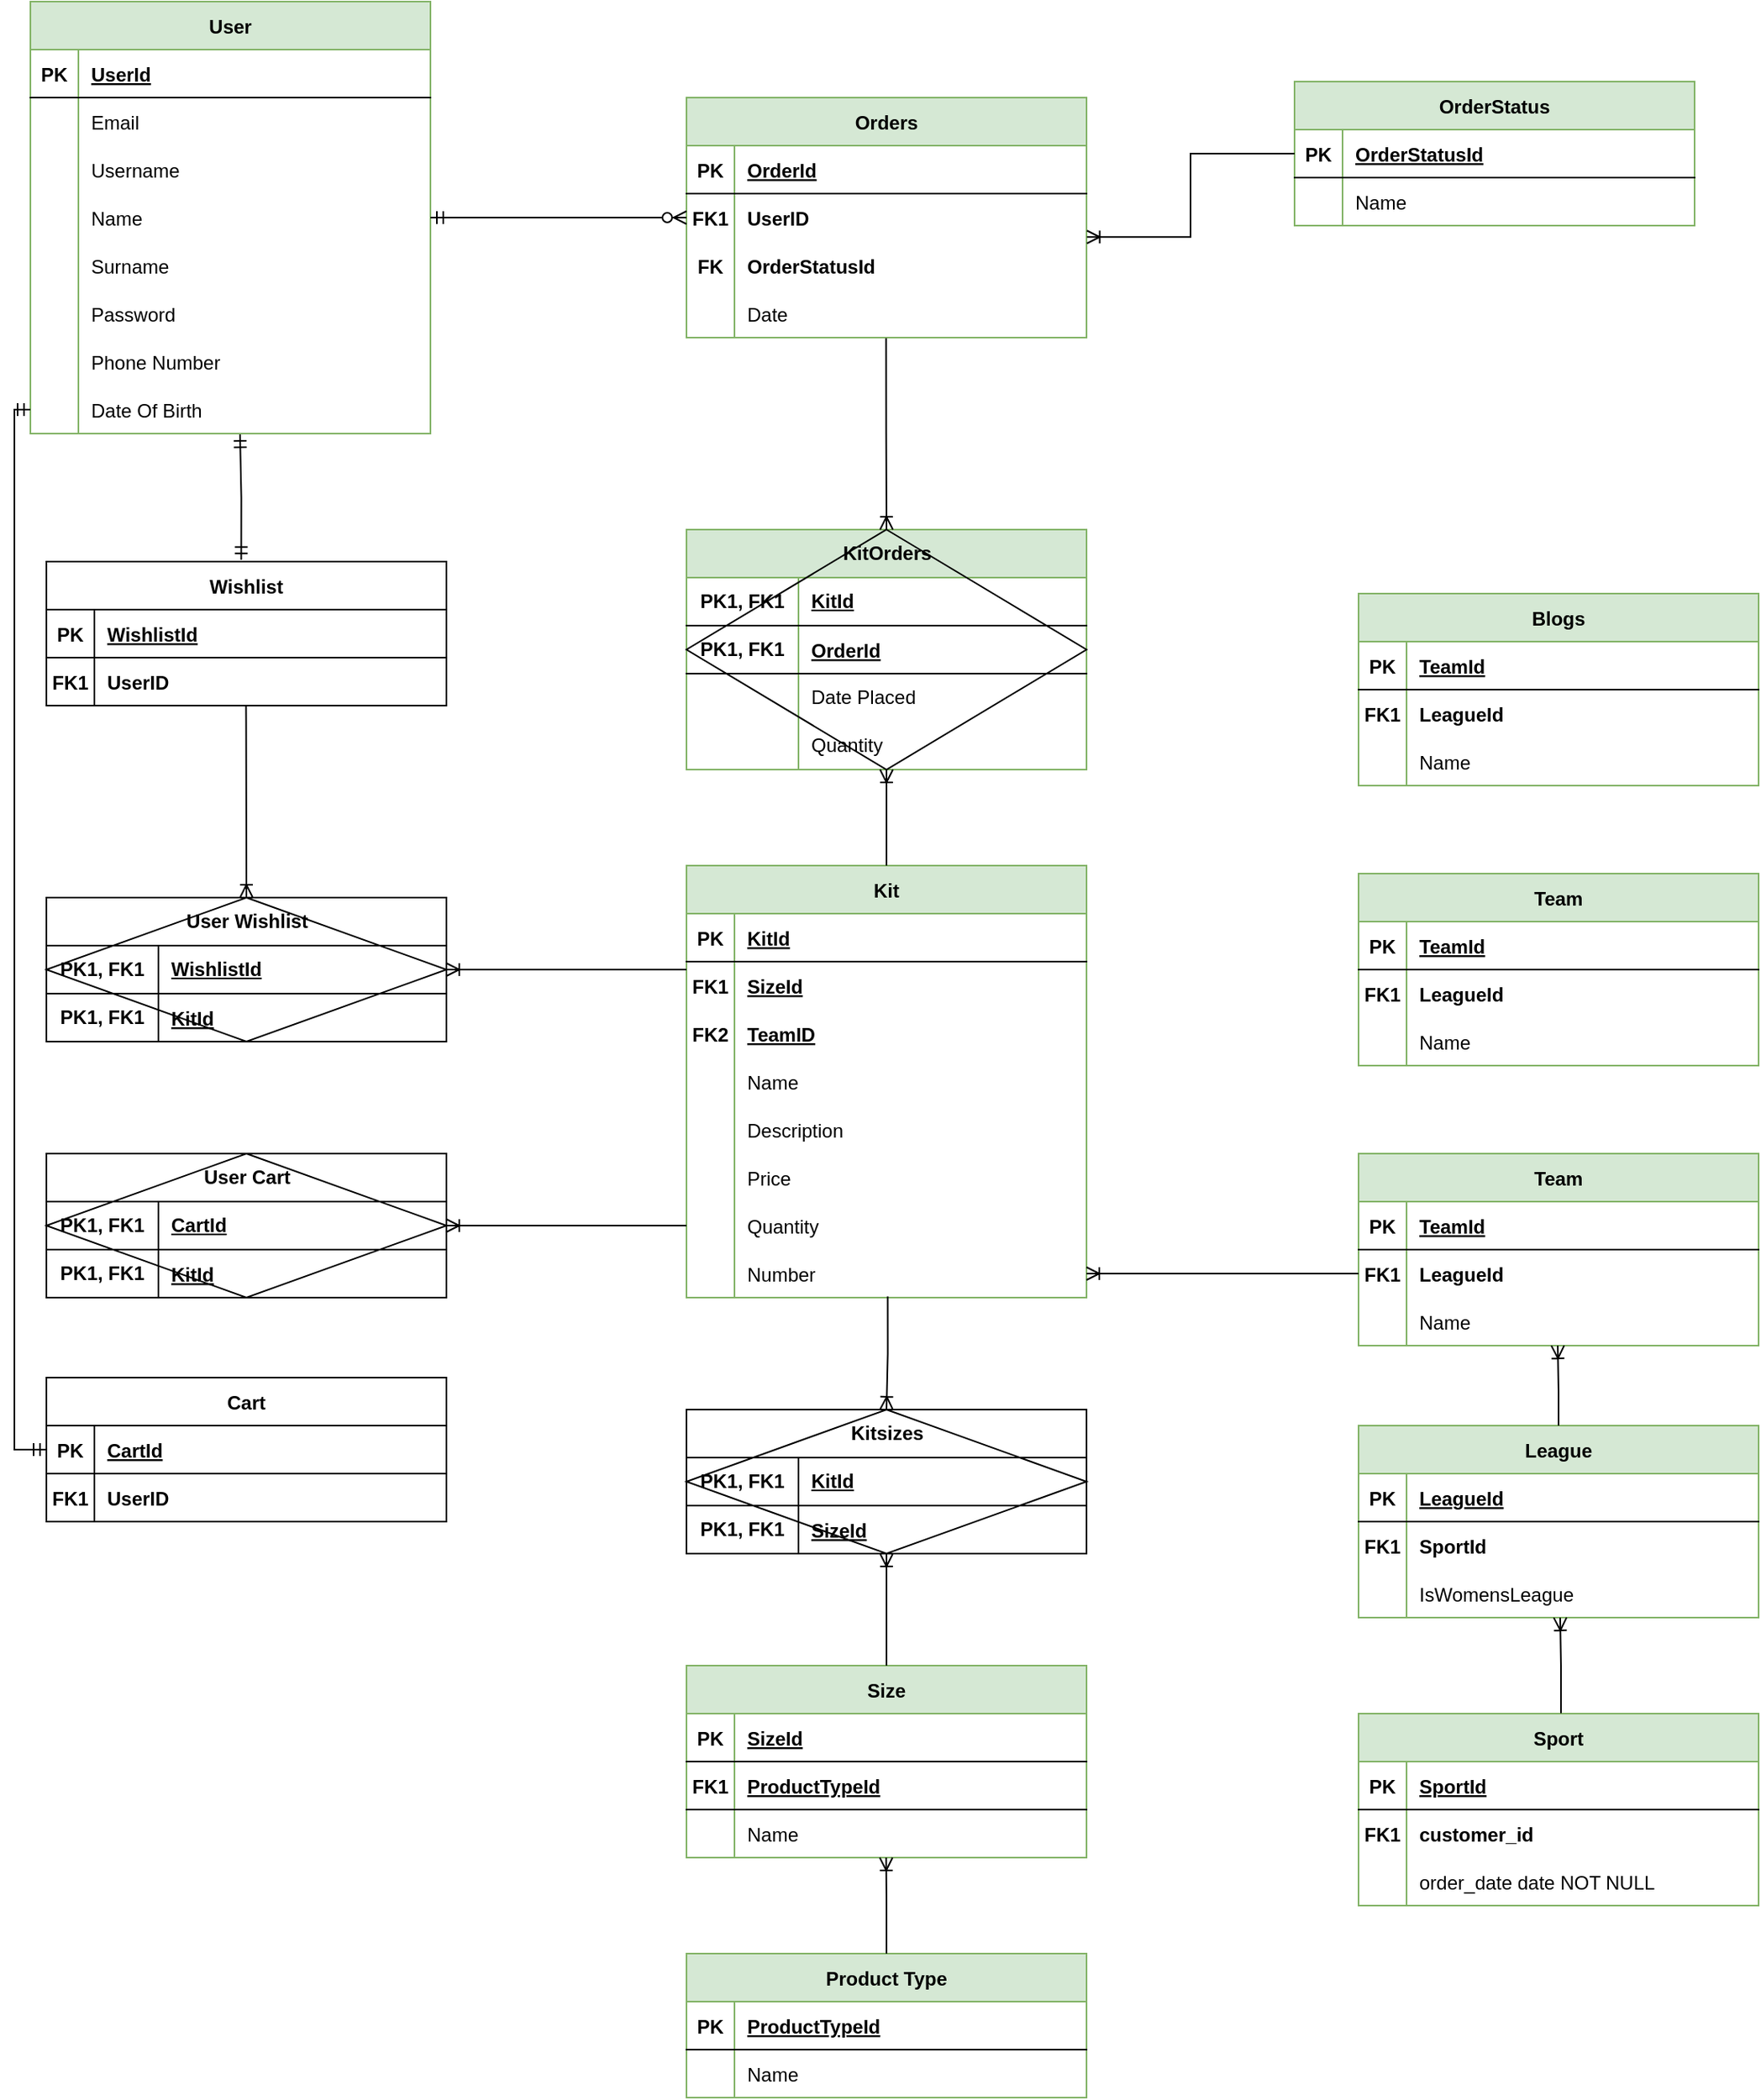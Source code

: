 <mxfile version="22.1.7" type="device">
  <diagram id="R2lEEEUBdFMjLlhIrx00" name="Page-1">
    <mxGraphModel dx="993" dy="1670" grid="1" gridSize="10" guides="1" tooltips="1" connect="1" arrows="1" fold="1" page="1" pageScale="1" pageWidth="850" pageHeight="1100" math="0" shadow="0" extFonts="Permanent Marker^https://fonts.googleapis.com/css?family=Permanent+Marker">
      <root>
        <mxCell id="0" />
        <mxCell id="1" parent="0" />
        <mxCell id="C-vyLk0tnHw3VtMMgP7b-2" value="Orders" style="shape=table;startSize=30;container=1;collapsible=1;childLayout=tableLayout;fixedRows=1;rowLines=0;fontStyle=1;align=center;resizeLast=1;fillColor=#d5e8d4;strokeColor=#82b366;" parent="1" vertex="1">
          <mxGeometry x="450" y="40" width="250" height="150" as="geometry" />
        </mxCell>
        <mxCell id="C-vyLk0tnHw3VtMMgP7b-3" value="" style="shape=partialRectangle;collapsible=0;dropTarget=0;pointerEvents=0;fillColor=none;points=[[0,0.5],[1,0.5]];portConstraint=eastwest;top=0;left=0;right=0;bottom=1;" parent="C-vyLk0tnHw3VtMMgP7b-2" vertex="1">
          <mxGeometry y="30" width="250" height="30" as="geometry" />
        </mxCell>
        <mxCell id="C-vyLk0tnHw3VtMMgP7b-4" value="PK" style="shape=partialRectangle;overflow=hidden;connectable=0;fillColor=none;top=0;left=0;bottom=0;right=0;fontStyle=1;" parent="C-vyLk0tnHw3VtMMgP7b-3" vertex="1">
          <mxGeometry width="30" height="30" as="geometry">
            <mxRectangle width="30" height="30" as="alternateBounds" />
          </mxGeometry>
        </mxCell>
        <mxCell id="C-vyLk0tnHw3VtMMgP7b-5" value="OrderId" style="shape=partialRectangle;overflow=hidden;connectable=0;fillColor=none;top=0;left=0;bottom=0;right=0;align=left;spacingLeft=6;fontStyle=5;" parent="C-vyLk0tnHw3VtMMgP7b-3" vertex="1">
          <mxGeometry x="30" width="220" height="30" as="geometry">
            <mxRectangle width="220" height="30" as="alternateBounds" />
          </mxGeometry>
        </mxCell>
        <mxCell id="C-vyLk0tnHw3VtMMgP7b-6" value="" style="shape=partialRectangle;collapsible=0;dropTarget=0;pointerEvents=0;fillColor=none;points=[[0,0.5],[1,0.5]];portConstraint=eastwest;top=0;left=0;right=0;bottom=0;" parent="C-vyLk0tnHw3VtMMgP7b-2" vertex="1">
          <mxGeometry y="60" width="250" height="30" as="geometry" />
        </mxCell>
        <mxCell id="C-vyLk0tnHw3VtMMgP7b-7" value="FK1" style="shape=partialRectangle;overflow=hidden;connectable=0;fillColor=none;top=0;left=0;bottom=0;right=0;fontStyle=1" parent="C-vyLk0tnHw3VtMMgP7b-6" vertex="1">
          <mxGeometry width="30" height="30" as="geometry">
            <mxRectangle width="30" height="30" as="alternateBounds" />
          </mxGeometry>
        </mxCell>
        <mxCell id="C-vyLk0tnHw3VtMMgP7b-8" value="UserID" style="shape=partialRectangle;overflow=hidden;connectable=0;fillColor=none;top=0;left=0;bottom=0;right=0;align=left;spacingLeft=6;fontStyle=1" parent="C-vyLk0tnHw3VtMMgP7b-6" vertex="1">
          <mxGeometry x="30" width="220" height="30" as="geometry">
            <mxRectangle width="220" height="30" as="alternateBounds" />
          </mxGeometry>
        </mxCell>
        <mxCell id="5oSKSr12f_GBDtRoEt-3-10" style="shape=partialRectangle;collapsible=0;dropTarget=0;pointerEvents=0;fillColor=none;points=[[0,0.5],[1,0.5]];portConstraint=eastwest;top=0;left=0;right=0;bottom=0;" parent="C-vyLk0tnHw3VtMMgP7b-2" vertex="1">
          <mxGeometry y="90" width="250" height="30" as="geometry" />
        </mxCell>
        <mxCell id="5oSKSr12f_GBDtRoEt-3-11" value="FK" style="shape=partialRectangle;overflow=hidden;connectable=0;fillColor=none;top=0;left=0;bottom=0;right=0;fontStyle=1" parent="5oSKSr12f_GBDtRoEt-3-10" vertex="1">
          <mxGeometry width="30" height="30" as="geometry">
            <mxRectangle width="30" height="30" as="alternateBounds" />
          </mxGeometry>
        </mxCell>
        <mxCell id="5oSKSr12f_GBDtRoEt-3-12" value="OrderStatusId" style="shape=partialRectangle;overflow=hidden;connectable=0;fillColor=none;top=0;left=0;bottom=0;right=0;align=left;spacingLeft=6;fontStyle=1" parent="5oSKSr12f_GBDtRoEt-3-10" vertex="1">
          <mxGeometry x="30" width="220" height="30" as="geometry">
            <mxRectangle width="220" height="30" as="alternateBounds" />
          </mxGeometry>
        </mxCell>
        <mxCell id="C-vyLk0tnHw3VtMMgP7b-9" value="" style="shape=partialRectangle;collapsible=0;dropTarget=0;pointerEvents=0;fillColor=none;points=[[0,0.5],[1,0.5]];portConstraint=eastwest;top=0;left=0;right=0;bottom=0;" parent="C-vyLk0tnHw3VtMMgP7b-2" vertex="1">
          <mxGeometry y="120" width="250" height="30" as="geometry" />
        </mxCell>
        <mxCell id="C-vyLk0tnHw3VtMMgP7b-10" value="" style="shape=partialRectangle;overflow=hidden;connectable=0;fillColor=none;top=0;left=0;bottom=0;right=0;" parent="C-vyLk0tnHw3VtMMgP7b-9" vertex="1">
          <mxGeometry width="30" height="30" as="geometry">
            <mxRectangle width="30" height="30" as="alternateBounds" />
          </mxGeometry>
        </mxCell>
        <mxCell id="C-vyLk0tnHw3VtMMgP7b-11" value="Date" style="shape=partialRectangle;overflow=hidden;connectable=0;fillColor=none;top=0;left=0;bottom=0;right=0;align=left;spacingLeft=6;" parent="C-vyLk0tnHw3VtMMgP7b-9" vertex="1">
          <mxGeometry x="30" width="220" height="30" as="geometry">
            <mxRectangle width="220" height="30" as="alternateBounds" />
          </mxGeometry>
        </mxCell>
        <mxCell id="C-vyLk0tnHw3VtMMgP7b-23" value="User" style="shape=table;startSize=30;container=1;collapsible=1;childLayout=tableLayout;fixedRows=1;rowLines=0;fontStyle=1;align=center;resizeLast=1;fillColor=#d5e8d4;strokeColor=#82b366;" parent="1" vertex="1">
          <mxGeometry x="40" y="-20" width="250" height="270.0" as="geometry" />
        </mxCell>
        <mxCell id="C-vyLk0tnHw3VtMMgP7b-24" value="" style="shape=partialRectangle;collapsible=0;dropTarget=0;pointerEvents=0;fillColor=none;points=[[0,0.5],[1,0.5]];portConstraint=eastwest;top=0;left=0;right=0;bottom=1;" parent="C-vyLk0tnHw3VtMMgP7b-23" vertex="1">
          <mxGeometry y="30" width="250" height="30" as="geometry" />
        </mxCell>
        <mxCell id="C-vyLk0tnHw3VtMMgP7b-25" value="PK" style="shape=partialRectangle;overflow=hidden;connectable=0;fillColor=none;top=0;left=0;bottom=0;right=0;fontStyle=1;" parent="C-vyLk0tnHw3VtMMgP7b-24" vertex="1">
          <mxGeometry width="30" height="30" as="geometry">
            <mxRectangle width="30" height="30" as="alternateBounds" />
          </mxGeometry>
        </mxCell>
        <mxCell id="C-vyLk0tnHw3VtMMgP7b-26" value="UserId" style="shape=partialRectangle;overflow=hidden;connectable=0;fillColor=none;top=0;left=0;bottom=0;right=0;align=left;spacingLeft=6;fontStyle=5;" parent="C-vyLk0tnHw3VtMMgP7b-24" vertex="1">
          <mxGeometry x="30" width="220" height="30" as="geometry">
            <mxRectangle width="220" height="30" as="alternateBounds" />
          </mxGeometry>
        </mxCell>
        <mxCell id="C-vyLk0tnHw3VtMMgP7b-27" value="" style="shape=partialRectangle;collapsible=0;dropTarget=0;pointerEvents=0;fillColor=none;points=[[0,0.5],[1,0.5]];portConstraint=eastwest;top=0;left=0;right=0;bottom=0;" parent="C-vyLk0tnHw3VtMMgP7b-23" vertex="1">
          <mxGeometry y="60" width="250" height="30" as="geometry" />
        </mxCell>
        <mxCell id="C-vyLk0tnHw3VtMMgP7b-28" value="" style="shape=partialRectangle;overflow=hidden;connectable=0;fillColor=none;top=0;left=0;bottom=0;right=0;" parent="C-vyLk0tnHw3VtMMgP7b-27" vertex="1">
          <mxGeometry width="30" height="30" as="geometry">
            <mxRectangle width="30" height="30" as="alternateBounds" />
          </mxGeometry>
        </mxCell>
        <mxCell id="C-vyLk0tnHw3VtMMgP7b-29" value="Email" style="shape=partialRectangle;overflow=hidden;connectable=0;fillColor=none;top=0;left=0;bottom=0;right=0;align=left;spacingLeft=6;" parent="C-vyLk0tnHw3VtMMgP7b-27" vertex="1">
          <mxGeometry x="30" width="220" height="30" as="geometry">
            <mxRectangle width="220" height="30" as="alternateBounds" />
          </mxGeometry>
        </mxCell>
        <mxCell id="VbOd3lneGOoIZ31J0_82-13" style="shape=partialRectangle;collapsible=0;dropTarget=0;pointerEvents=0;fillColor=none;points=[[0,0.5],[1,0.5]];portConstraint=eastwest;top=0;left=0;right=0;bottom=0;" parent="C-vyLk0tnHw3VtMMgP7b-23" vertex="1">
          <mxGeometry y="90" width="250" height="30" as="geometry" />
        </mxCell>
        <mxCell id="VbOd3lneGOoIZ31J0_82-14" style="shape=partialRectangle;overflow=hidden;connectable=0;fillColor=none;top=0;left=0;bottom=0;right=0;" parent="VbOd3lneGOoIZ31J0_82-13" vertex="1">
          <mxGeometry width="30" height="30" as="geometry">
            <mxRectangle width="30" height="30" as="alternateBounds" />
          </mxGeometry>
        </mxCell>
        <mxCell id="VbOd3lneGOoIZ31J0_82-15" value="Username" style="shape=partialRectangle;overflow=hidden;connectable=0;fillColor=none;top=0;left=0;bottom=0;right=0;align=left;spacingLeft=6;" parent="VbOd3lneGOoIZ31J0_82-13" vertex="1">
          <mxGeometry x="30" width="220" height="30" as="geometry">
            <mxRectangle width="220" height="30" as="alternateBounds" />
          </mxGeometry>
        </mxCell>
        <mxCell id="VbOd3lneGOoIZ31J0_82-10" style="shape=partialRectangle;collapsible=0;dropTarget=0;pointerEvents=0;fillColor=none;points=[[0,0.5],[1,0.5]];portConstraint=eastwest;top=0;left=0;right=0;bottom=0;" parent="C-vyLk0tnHw3VtMMgP7b-23" vertex="1">
          <mxGeometry y="120" width="250" height="30" as="geometry" />
        </mxCell>
        <mxCell id="VbOd3lneGOoIZ31J0_82-11" style="shape=partialRectangle;overflow=hidden;connectable=0;fillColor=none;top=0;left=0;bottom=0;right=0;" parent="VbOd3lneGOoIZ31J0_82-10" vertex="1">
          <mxGeometry width="30" height="30" as="geometry">
            <mxRectangle width="30" height="30" as="alternateBounds" />
          </mxGeometry>
        </mxCell>
        <mxCell id="VbOd3lneGOoIZ31J0_82-12" value="Name" style="shape=partialRectangle;overflow=hidden;connectable=0;fillColor=none;top=0;left=0;bottom=0;right=0;align=left;spacingLeft=6;" parent="VbOd3lneGOoIZ31J0_82-10" vertex="1">
          <mxGeometry x="30" width="220" height="30" as="geometry">
            <mxRectangle width="220" height="30" as="alternateBounds" />
          </mxGeometry>
        </mxCell>
        <mxCell id="VbOd3lneGOoIZ31J0_82-16" style="shape=partialRectangle;collapsible=0;dropTarget=0;pointerEvents=0;fillColor=none;points=[[0,0.5],[1,0.5]];portConstraint=eastwest;top=0;left=0;right=0;bottom=0;" parent="C-vyLk0tnHw3VtMMgP7b-23" vertex="1">
          <mxGeometry y="150" width="250" height="30" as="geometry" />
        </mxCell>
        <mxCell id="VbOd3lneGOoIZ31J0_82-17" style="shape=partialRectangle;overflow=hidden;connectable=0;fillColor=none;top=0;left=0;bottom=0;right=0;" parent="VbOd3lneGOoIZ31J0_82-16" vertex="1">
          <mxGeometry width="30" height="30" as="geometry">
            <mxRectangle width="30" height="30" as="alternateBounds" />
          </mxGeometry>
        </mxCell>
        <mxCell id="VbOd3lneGOoIZ31J0_82-18" value="Surname" style="shape=partialRectangle;overflow=hidden;connectable=0;fillColor=none;top=0;left=0;bottom=0;right=0;align=left;spacingLeft=6;" parent="VbOd3lneGOoIZ31J0_82-16" vertex="1">
          <mxGeometry x="30" width="220" height="30" as="geometry">
            <mxRectangle width="220" height="30" as="alternateBounds" />
          </mxGeometry>
        </mxCell>
        <mxCell id="VbOd3lneGOoIZ31J0_82-7" style="shape=partialRectangle;collapsible=0;dropTarget=0;pointerEvents=0;fillColor=none;points=[[0,0.5],[1,0.5]];portConstraint=eastwest;top=0;left=0;right=0;bottom=0;" parent="C-vyLk0tnHw3VtMMgP7b-23" vertex="1">
          <mxGeometry y="180" width="250" height="30" as="geometry" />
        </mxCell>
        <mxCell id="VbOd3lneGOoIZ31J0_82-8" style="shape=partialRectangle;overflow=hidden;connectable=0;fillColor=none;top=0;left=0;bottom=0;right=0;" parent="VbOd3lneGOoIZ31J0_82-7" vertex="1">
          <mxGeometry width="30" height="30" as="geometry">
            <mxRectangle width="30" height="30" as="alternateBounds" />
          </mxGeometry>
        </mxCell>
        <mxCell id="VbOd3lneGOoIZ31J0_82-9" value="Password" style="shape=partialRectangle;overflow=hidden;connectable=0;fillColor=none;top=0;left=0;bottom=0;right=0;align=left;spacingLeft=6;" parent="VbOd3lneGOoIZ31J0_82-7" vertex="1">
          <mxGeometry x="30" width="220" height="30" as="geometry">
            <mxRectangle width="220" height="30" as="alternateBounds" />
          </mxGeometry>
        </mxCell>
        <mxCell id="VbOd3lneGOoIZ31J0_82-4" style="shape=partialRectangle;collapsible=0;dropTarget=0;pointerEvents=0;fillColor=none;points=[[0,0.5],[1,0.5]];portConstraint=eastwest;top=0;left=0;right=0;bottom=0;" parent="C-vyLk0tnHw3VtMMgP7b-23" vertex="1">
          <mxGeometry y="210" width="250" height="30" as="geometry" />
        </mxCell>
        <mxCell id="VbOd3lneGOoIZ31J0_82-5" style="shape=partialRectangle;overflow=hidden;connectable=0;fillColor=none;top=0;left=0;bottom=0;right=0;" parent="VbOd3lneGOoIZ31J0_82-4" vertex="1">
          <mxGeometry width="30" height="30" as="geometry">
            <mxRectangle width="30" height="30" as="alternateBounds" />
          </mxGeometry>
        </mxCell>
        <mxCell id="VbOd3lneGOoIZ31J0_82-6" value="Phone Number" style="shape=partialRectangle;overflow=hidden;connectable=0;fillColor=none;top=0;left=0;bottom=0;right=0;align=left;spacingLeft=6;" parent="VbOd3lneGOoIZ31J0_82-4" vertex="1">
          <mxGeometry x="30" width="220" height="30" as="geometry">
            <mxRectangle width="220" height="30" as="alternateBounds" />
          </mxGeometry>
        </mxCell>
        <mxCell id="VbOd3lneGOoIZ31J0_82-1" style="shape=partialRectangle;collapsible=0;dropTarget=0;pointerEvents=0;fillColor=none;points=[[0,0.5],[1,0.5]];portConstraint=eastwest;top=0;left=0;right=0;bottom=0;" parent="C-vyLk0tnHw3VtMMgP7b-23" vertex="1">
          <mxGeometry y="240" width="250" height="30" as="geometry" />
        </mxCell>
        <mxCell id="VbOd3lneGOoIZ31J0_82-2" style="shape=partialRectangle;overflow=hidden;connectable=0;fillColor=none;top=0;left=0;bottom=0;right=0;" parent="VbOd3lneGOoIZ31J0_82-1" vertex="1">
          <mxGeometry width="30" height="30" as="geometry">
            <mxRectangle width="30" height="30" as="alternateBounds" />
          </mxGeometry>
        </mxCell>
        <mxCell id="VbOd3lneGOoIZ31J0_82-3" value="Date Of Birth" style="shape=partialRectangle;overflow=hidden;connectable=0;fillColor=none;top=0;left=0;bottom=0;right=0;align=left;spacingLeft=6;" parent="VbOd3lneGOoIZ31J0_82-1" vertex="1">
          <mxGeometry x="30" width="220" height="30" as="geometry">
            <mxRectangle width="220" height="30" as="alternateBounds" />
          </mxGeometry>
        </mxCell>
        <mxCell id="ngRLC71kVl9nHffsGAMU-1" value="Kit" style="shape=table;startSize=30;container=1;collapsible=1;childLayout=tableLayout;fixedRows=1;rowLines=0;fontStyle=1;align=center;resizeLast=1;fillColor=#d5e8d4;strokeColor=#82b366;" parent="1" vertex="1">
          <mxGeometry x="450" y="520" width="250" height="270" as="geometry" />
        </mxCell>
        <mxCell id="ngRLC71kVl9nHffsGAMU-2" value="" style="shape=partialRectangle;collapsible=0;dropTarget=0;pointerEvents=0;fillColor=none;points=[[0,0.5],[1,0.5]];portConstraint=eastwest;top=0;left=0;right=0;bottom=1;" parent="ngRLC71kVl9nHffsGAMU-1" vertex="1">
          <mxGeometry y="30" width="250" height="30" as="geometry" />
        </mxCell>
        <mxCell id="ngRLC71kVl9nHffsGAMU-3" value="PK" style="shape=partialRectangle;overflow=hidden;connectable=0;fillColor=none;top=0;left=0;bottom=0;right=0;fontStyle=1;" parent="ngRLC71kVl9nHffsGAMU-2" vertex="1">
          <mxGeometry width="30" height="30" as="geometry">
            <mxRectangle width="30" height="30" as="alternateBounds" />
          </mxGeometry>
        </mxCell>
        <mxCell id="ngRLC71kVl9nHffsGAMU-4" value="KitId" style="shape=partialRectangle;overflow=hidden;connectable=0;fillColor=none;top=0;left=0;bottom=0;right=0;align=left;spacingLeft=6;fontStyle=5;" parent="ngRLC71kVl9nHffsGAMU-2" vertex="1">
          <mxGeometry x="30" width="220" height="30" as="geometry">
            <mxRectangle width="220" height="30" as="alternateBounds" />
          </mxGeometry>
        </mxCell>
        <mxCell id="ngRLC71kVl9nHffsGAMU-17" style="shape=partialRectangle;collapsible=0;dropTarget=0;pointerEvents=0;fillColor=none;points=[[0,0.5],[1,0.5]];portConstraint=eastwest;top=0;left=0;right=0;bottom=0;" parent="ngRLC71kVl9nHffsGAMU-1" vertex="1">
          <mxGeometry y="60" width="250" height="30" as="geometry" />
        </mxCell>
        <mxCell id="ngRLC71kVl9nHffsGAMU-18" value="FK1" style="shape=partialRectangle;overflow=hidden;connectable=0;fillColor=none;top=0;left=0;bottom=0;right=0;fontStyle=1" parent="ngRLC71kVl9nHffsGAMU-17" vertex="1">
          <mxGeometry width="30" height="30" as="geometry">
            <mxRectangle width="30" height="30" as="alternateBounds" />
          </mxGeometry>
        </mxCell>
        <mxCell id="ngRLC71kVl9nHffsGAMU-19" value="SizeId" style="shape=partialRectangle;overflow=hidden;connectable=0;fillColor=none;top=0;left=0;bottom=0;right=0;align=left;spacingLeft=6;fontStyle=5" parent="ngRLC71kVl9nHffsGAMU-17" vertex="1">
          <mxGeometry x="30" width="220" height="30" as="geometry">
            <mxRectangle width="220" height="30" as="alternateBounds" />
          </mxGeometry>
        </mxCell>
        <mxCell id="5oSKSr12f_GBDtRoEt-3-1" style="shape=partialRectangle;collapsible=0;dropTarget=0;pointerEvents=0;fillColor=none;points=[[0,0.5],[1,0.5]];portConstraint=eastwest;top=0;left=0;right=0;bottom=0;" parent="ngRLC71kVl9nHffsGAMU-1" vertex="1">
          <mxGeometry y="90" width="250" height="30" as="geometry" />
        </mxCell>
        <mxCell id="5oSKSr12f_GBDtRoEt-3-2" value="FK2" style="shape=partialRectangle;overflow=hidden;connectable=0;fillColor=none;top=0;left=0;bottom=0;right=0;fontStyle=1" parent="5oSKSr12f_GBDtRoEt-3-1" vertex="1">
          <mxGeometry width="30" height="30" as="geometry">
            <mxRectangle width="30" height="30" as="alternateBounds" />
          </mxGeometry>
        </mxCell>
        <mxCell id="5oSKSr12f_GBDtRoEt-3-3" value="TeamID" style="shape=partialRectangle;overflow=hidden;connectable=0;fillColor=none;top=0;left=0;bottom=0;right=0;align=left;spacingLeft=6;fontStyle=5" parent="5oSKSr12f_GBDtRoEt-3-1" vertex="1">
          <mxGeometry x="30" width="220" height="30" as="geometry">
            <mxRectangle width="220" height="30" as="alternateBounds" />
          </mxGeometry>
        </mxCell>
        <mxCell id="ngRLC71kVl9nHffsGAMU-5" value="" style="shape=partialRectangle;collapsible=0;dropTarget=0;pointerEvents=0;fillColor=none;points=[[0,0.5],[1,0.5]];portConstraint=eastwest;top=0;left=0;right=0;bottom=0;" parent="ngRLC71kVl9nHffsGAMU-1" vertex="1">
          <mxGeometry y="120" width="250" height="30" as="geometry" />
        </mxCell>
        <mxCell id="ngRLC71kVl9nHffsGAMU-6" value="" style="shape=partialRectangle;overflow=hidden;connectable=0;fillColor=none;top=0;left=0;bottom=0;right=0;" parent="ngRLC71kVl9nHffsGAMU-5" vertex="1">
          <mxGeometry width="30" height="30" as="geometry">
            <mxRectangle width="30" height="30" as="alternateBounds" />
          </mxGeometry>
        </mxCell>
        <mxCell id="ngRLC71kVl9nHffsGAMU-7" value="Name" style="shape=partialRectangle;overflow=hidden;connectable=0;fillColor=none;top=0;left=0;bottom=0;right=0;align=left;spacingLeft=6;" parent="ngRLC71kVl9nHffsGAMU-5" vertex="1">
          <mxGeometry x="30" width="220" height="30" as="geometry">
            <mxRectangle width="220" height="30" as="alternateBounds" />
          </mxGeometry>
        </mxCell>
        <mxCell id="ngRLC71kVl9nHffsGAMU-8" value="" style="shape=partialRectangle;collapsible=0;dropTarget=0;pointerEvents=0;fillColor=none;points=[[0,0.5],[1,0.5]];portConstraint=eastwest;top=0;left=0;right=0;bottom=0;" parent="ngRLC71kVl9nHffsGAMU-1" vertex="1">
          <mxGeometry y="150" width="250" height="30" as="geometry" />
        </mxCell>
        <mxCell id="ngRLC71kVl9nHffsGAMU-9" value="" style="shape=partialRectangle;overflow=hidden;connectable=0;fillColor=none;top=0;left=0;bottom=0;right=0;" parent="ngRLC71kVl9nHffsGAMU-8" vertex="1">
          <mxGeometry width="30" height="30" as="geometry">
            <mxRectangle width="30" height="30" as="alternateBounds" />
          </mxGeometry>
        </mxCell>
        <mxCell id="ngRLC71kVl9nHffsGAMU-10" value="Description" style="shape=partialRectangle;overflow=hidden;connectable=0;fillColor=none;top=0;left=0;bottom=0;right=0;align=left;spacingLeft=6;" parent="ngRLC71kVl9nHffsGAMU-8" vertex="1">
          <mxGeometry x="30" width="220" height="30" as="geometry">
            <mxRectangle width="220" height="30" as="alternateBounds" />
          </mxGeometry>
        </mxCell>
        <mxCell id="ngRLC71kVl9nHffsGAMU-14" style="shape=partialRectangle;collapsible=0;dropTarget=0;pointerEvents=0;fillColor=none;points=[[0,0.5],[1,0.5]];portConstraint=eastwest;top=0;left=0;right=0;bottom=0;" parent="ngRLC71kVl9nHffsGAMU-1" vertex="1">
          <mxGeometry y="180" width="250" height="30" as="geometry" />
        </mxCell>
        <mxCell id="ngRLC71kVl9nHffsGAMU-15" style="shape=partialRectangle;overflow=hidden;connectable=0;fillColor=none;top=0;left=0;bottom=0;right=0;" parent="ngRLC71kVl9nHffsGAMU-14" vertex="1">
          <mxGeometry width="30" height="30" as="geometry">
            <mxRectangle width="30" height="30" as="alternateBounds" />
          </mxGeometry>
        </mxCell>
        <mxCell id="ngRLC71kVl9nHffsGAMU-16" value="Price" style="shape=partialRectangle;overflow=hidden;connectable=0;fillColor=none;top=0;left=0;bottom=0;right=0;align=left;spacingLeft=6;" parent="ngRLC71kVl9nHffsGAMU-14" vertex="1">
          <mxGeometry x="30" width="220" height="30" as="geometry">
            <mxRectangle width="220" height="30" as="alternateBounds" />
          </mxGeometry>
        </mxCell>
        <mxCell id="VbOd3lneGOoIZ31J0_82-19" style="shape=partialRectangle;collapsible=0;dropTarget=0;pointerEvents=0;fillColor=none;points=[[0,0.5],[1,0.5]];portConstraint=eastwest;top=0;left=0;right=0;bottom=0;" parent="ngRLC71kVl9nHffsGAMU-1" vertex="1">
          <mxGeometry y="210" width="250" height="30" as="geometry" />
        </mxCell>
        <mxCell id="VbOd3lneGOoIZ31J0_82-20" style="shape=partialRectangle;overflow=hidden;connectable=0;fillColor=none;top=0;left=0;bottom=0;right=0;" parent="VbOd3lneGOoIZ31J0_82-19" vertex="1">
          <mxGeometry width="30" height="30" as="geometry">
            <mxRectangle width="30" height="30" as="alternateBounds" />
          </mxGeometry>
        </mxCell>
        <mxCell id="VbOd3lneGOoIZ31J0_82-21" value="Quantity" style="shape=partialRectangle;overflow=hidden;connectable=0;fillColor=none;top=0;left=0;bottom=0;right=0;align=left;spacingLeft=6;" parent="VbOd3lneGOoIZ31J0_82-19" vertex="1">
          <mxGeometry x="30" width="220" height="30" as="geometry">
            <mxRectangle width="220" height="30" as="alternateBounds" />
          </mxGeometry>
        </mxCell>
        <mxCell id="VbOd3lneGOoIZ31J0_82-134" style="shape=partialRectangle;collapsible=0;dropTarget=0;pointerEvents=0;fillColor=none;points=[[0,0.5],[1,0.5]];portConstraint=eastwest;top=0;left=0;right=0;bottom=0;" parent="ngRLC71kVl9nHffsGAMU-1" vertex="1">
          <mxGeometry y="240" width="250" height="30" as="geometry" />
        </mxCell>
        <mxCell id="VbOd3lneGOoIZ31J0_82-135" style="shape=partialRectangle;overflow=hidden;connectable=0;fillColor=none;top=0;left=0;bottom=0;right=0;" parent="VbOd3lneGOoIZ31J0_82-134" vertex="1">
          <mxGeometry width="30" height="30" as="geometry">
            <mxRectangle width="30" height="30" as="alternateBounds" />
          </mxGeometry>
        </mxCell>
        <mxCell id="VbOd3lneGOoIZ31J0_82-136" value="Number" style="shape=partialRectangle;overflow=hidden;connectable=0;fillColor=none;top=0;left=0;bottom=0;right=0;align=left;spacingLeft=6;" parent="VbOd3lneGOoIZ31J0_82-134" vertex="1">
          <mxGeometry x="30" width="220" height="30" as="geometry">
            <mxRectangle width="220" height="30" as="alternateBounds" />
          </mxGeometry>
        </mxCell>
        <mxCell id="ngRLC71kVl9nHffsGAMU-24" value="KitOrders" style="shape=table;startSize=30;container=1;collapsible=1;childLayout=tableLayout;fixedRows=1;rowLines=0;fontStyle=1;align=center;resizeLast=1;html=1;fillColor=#d5e8d4;strokeColor=#82b366;" parent="1" vertex="1">
          <mxGeometry x="450" y="310" width="250" height="150" as="geometry" />
        </mxCell>
        <mxCell id="ngRLC71kVl9nHffsGAMU-25" value="" style="shape=tableRow;horizontal=0;startSize=0;swimlaneHead=0;swimlaneBody=0;fillColor=none;collapsible=0;dropTarget=0;points=[[0,0.5],[1,0.5]];portConstraint=eastwest;top=0;left=0;right=0;bottom=1;" parent="ngRLC71kVl9nHffsGAMU-24" vertex="1">
          <mxGeometry y="30" width="250" height="30" as="geometry" />
        </mxCell>
        <mxCell id="ngRLC71kVl9nHffsGAMU-26" value="PK1, FK1" style="shape=partialRectangle;connectable=0;fillColor=none;top=0;left=0;bottom=0;right=0;fontStyle=1;overflow=hidden;whiteSpace=wrap;html=1;" parent="ngRLC71kVl9nHffsGAMU-25" vertex="1">
          <mxGeometry width="70" height="30" as="geometry">
            <mxRectangle width="70" height="30" as="alternateBounds" />
          </mxGeometry>
        </mxCell>
        <mxCell id="ngRLC71kVl9nHffsGAMU-27" value="KitId" style="shape=partialRectangle;connectable=0;fillColor=none;top=0;left=0;bottom=0;right=0;align=left;spacingLeft=6;fontStyle=5;overflow=hidden;whiteSpace=wrap;html=1;" parent="ngRLC71kVl9nHffsGAMU-25" vertex="1">
          <mxGeometry x="70" width="180" height="30" as="geometry">
            <mxRectangle width="180" height="30" as="alternateBounds" />
          </mxGeometry>
        </mxCell>
        <mxCell id="ngRLC71kVl9nHffsGAMU-40" style="shape=tableRow;horizontal=0;startSize=0;swimlaneHead=0;swimlaneBody=0;fillColor=none;collapsible=0;dropTarget=0;points=[[0,0.5],[1,0.5]];portConstraint=eastwest;top=0;left=0;right=0;bottom=1;" parent="ngRLC71kVl9nHffsGAMU-24" vertex="1">
          <mxGeometry y="60" width="250" height="30" as="geometry" />
        </mxCell>
        <mxCell id="ngRLC71kVl9nHffsGAMU-41" style="shape=partialRectangle;connectable=0;fillColor=none;top=0;left=0;bottom=0;right=0;fontStyle=1;overflow=hidden;whiteSpace=wrap;html=1;" parent="ngRLC71kVl9nHffsGAMU-40" vertex="1">
          <mxGeometry width="70" height="30" as="geometry">
            <mxRectangle width="70" height="30" as="alternateBounds" />
          </mxGeometry>
        </mxCell>
        <mxCell id="ngRLC71kVl9nHffsGAMU-42" style="shape=partialRectangle;connectable=0;fillColor=none;top=0;left=0;bottom=0;right=0;align=left;spacingLeft=6;fontStyle=5;overflow=hidden;whiteSpace=wrap;html=1;" parent="ngRLC71kVl9nHffsGAMU-40" vertex="1">
          <mxGeometry x="70" width="180" height="30" as="geometry">
            <mxRectangle width="180" height="30" as="alternateBounds" />
          </mxGeometry>
        </mxCell>
        <mxCell id="ngRLC71kVl9nHffsGAMU-31" value="" style="shape=tableRow;horizontal=0;startSize=0;swimlaneHead=0;swimlaneBody=0;fillColor=none;collapsible=0;dropTarget=0;points=[[0,0.5],[1,0.5]];portConstraint=eastwest;top=0;left=0;right=0;bottom=0;" parent="ngRLC71kVl9nHffsGAMU-24" vertex="1">
          <mxGeometry y="90" width="250" height="30" as="geometry" />
        </mxCell>
        <mxCell id="ngRLC71kVl9nHffsGAMU-32" value="" style="shape=partialRectangle;connectable=0;fillColor=none;top=0;left=0;bottom=0;right=0;editable=1;overflow=hidden;whiteSpace=wrap;html=1;" parent="ngRLC71kVl9nHffsGAMU-31" vertex="1">
          <mxGeometry width="70" height="30" as="geometry">
            <mxRectangle width="70" height="30" as="alternateBounds" />
          </mxGeometry>
        </mxCell>
        <mxCell id="ngRLC71kVl9nHffsGAMU-33" value="Date Placed" style="shape=partialRectangle;connectable=0;fillColor=none;top=0;left=0;bottom=0;right=0;align=left;spacingLeft=6;overflow=hidden;whiteSpace=wrap;html=1;" parent="ngRLC71kVl9nHffsGAMU-31" vertex="1">
          <mxGeometry x="70" width="180" height="30" as="geometry">
            <mxRectangle width="180" height="30" as="alternateBounds" />
          </mxGeometry>
        </mxCell>
        <mxCell id="ngRLC71kVl9nHffsGAMU-34" value="" style="shape=tableRow;horizontal=0;startSize=0;swimlaneHead=0;swimlaneBody=0;fillColor=none;collapsible=0;dropTarget=0;points=[[0,0.5],[1,0.5]];portConstraint=eastwest;top=0;left=0;right=0;bottom=0;" parent="ngRLC71kVl9nHffsGAMU-24" vertex="1">
          <mxGeometry y="120" width="250" height="30" as="geometry" />
        </mxCell>
        <mxCell id="ngRLC71kVl9nHffsGAMU-35" value="" style="shape=partialRectangle;connectable=0;fillColor=none;top=0;left=0;bottom=0;right=0;editable=1;overflow=hidden;whiteSpace=wrap;html=1;" parent="ngRLC71kVl9nHffsGAMU-34" vertex="1">
          <mxGeometry width="70" height="30" as="geometry">
            <mxRectangle width="70" height="30" as="alternateBounds" />
          </mxGeometry>
        </mxCell>
        <mxCell id="ngRLC71kVl9nHffsGAMU-36" value="Quantity" style="shape=partialRectangle;connectable=0;fillColor=none;top=0;left=0;bottom=0;right=0;align=left;spacingLeft=6;overflow=hidden;whiteSpace=wrap;html=1;" parent="ngRLC71kVl9nHffsGAMU-34" vertex="1">
          <mxGeometry x="70" width="180" height="30" as="geometry">
            <mxRectangle width="180" height="30" as="alternateBounds" />
          </mxGeometry>
        </mxCell>
        <mxCell id="ngRLC71kVl9nHffsGAMU-46" value="PK1, FK1" style="shape=partialRectangle;connectable=0;fillColor=none;top=0;left=0;bottom=0;right=0;fontStyle=1;overflow=hidden;whiteSpace=wrap;html=1;" parent="1" vertex="1">
          <mxGeometry x="450" y="370" width="70" height="30" as="geometry">
            <mxRectangle width="70" height="30" as="alternateBounds" />
          </mxGeometry>
        </mxCell>
        <mxCell id="ngRLC71kVl9nHffsGAMU-47" value="OrderId" style="shape=partialRectangle;overflow=hidden;connectable=0;fillColor=none;top=0;left=0;bottom=0;right=0;align=left;spacingLeft=6;fontStyle=5;" parent="1" vertex="1">
          <mxGeometry x="520" y="370" width="220" height="30" as="geometry">
            <mxRectangle width="220" height="30" as="alternateBounds" />
          </mxGeometry>
        </mxCell>
        <mxCell id="ngRLC71kVl9nHffsGAMU-48" value="" style="shape=rhombus;perimeter=rhombusPerimeter;whiteSpace=wrap;html=1;align=center;fillColor=none;" parent="1" vertex="1">
          <mxGeometry x="450" y="310" width="250" height="150" as="geometry" />
        </mxCell>
        <mxCell id="VbOd3lneGOoIZ31J0_82-32" value="Sport" style="shape=table;startSize=30;container=1;collapsible=1;childLayout=tableLayout;fixedRows=1;rowLines=0;fontStyle=1;align=center;resizeLast=1;fillColor=#d5e8d4;strokeColor=#82b366;" parent="1" vertex="1">
          <mxGeometry x="870" y="1050" width="250" height="120" as="geometry" />
        </mxCell>
        <mxCell id="VbOd3lneGOoIZ31J0_82-33" value="" style="shape=partialRectangle;collapsible=0;dropTarget=0;pointerEvents=0;fillColor=none;points=[[0,0.5],[1,0.5]];portConstraint=eastwest;top=0;left=0;right=0;bottom=1;" parent="VbOd3lneGOoIZ31J0_82-32" vertex="1">
          <mxGeometry y="30" width="250" height="30" as="geometry" />
        </mxCell>
        <mxCell id="VbOd3lneGOoIZ31J0_82-34" value="PK" style="shape=partialRectangle;overflow=hidden;connectable=0;fillColor=none;top=0;left=0;bottom=0;right=0;fontStyle=1;" parent="VbOd3lneGOoIZ31J0_82-33" vertex="1">
          <mxGeometry width="30" height="30" as="geometry">
            <mxRectangle width="30" height="30" as="alternateBounds" />
          </mxGeometry>
        </mxCell>
        <mxCell id="VbOd3lneGOoIZ31J0_82-35" value="SportId" style="shape=partialRectangle;overflow=hidden;connectable=0;fillColor=none;top=0;left=0;bottom=0;right=0;align=left;spacingLeft=6;fontStyle=5;" parent="VbOd3lneGOoIZ31J0_82-33" vertex="1">
          <mxGeometry x="30" width="220" height="30" as="geometry">
            <mxRectangle width="220" height="30" as="alternateBounds" />
          </mxGeometry>
        </mxCell>
        <mxCell id="VbOd3lneGOoIZ31J0_82-36" value="" style="shape=partialRectangle;collapsible=0;dropTarget=0;pointerEvents=0;fillColor=none;points=[[0,0.5],[1,0.5]];portConstraint=eastwest;top=0;left=0;right=0;bottom=0;" parent="VbOd3lneGOoIZ31J0_82-32" vertex="1">
          <mxGeometry y="60" width="250" height="30" as="geometry" />
        </mxCell>
        <mxCell id="VbOd3lneGOoIZ31J0_82-37" value="FK1" style="shape=partialRectangle;overflow=hidden;connectable=0;fillColor=none;top=0;left=0;bottom=0;right=0;fontStyle=1" parent="VbOd3lneGOoIZ31J0_82-36" vertex="1">
          <mxGeometry width="30" height="30" as="geometry">
            <mxRectangle width="30" height="30" as="alternateBounds" />
          </mxGeometry>
        </mxCell>
        <mxCell id="VbOd3lneGOoIZ31J0_82-38" value="customer_id " style="shape=partialRectangle;overflow=hidden;connectable=0;fillColor=none;top=0;left=0;bottom=0;right=0;align=left;spacingLeft=6;fontStyle=1" parent="VbOd3lneGOoIZ31J0_82-36" vertex="1">
          <mxGeometry x="30" width="220" height="30" as="geometry">
            <mxRectangle width="220" height="30" as="alternateBounds" />
          </mxGeometry>
        </mxCell>
        <mxCell id="VbOd3lneGOoIZ31J0_82-39" value="" style="shape=partialRectangle;collapsible=0;dropTarget=0;pointerEvents=0;fillColor=none;points=[[0,0.5],[1,0.5]];portConstraint=eastwest;top=0;left=0;right=0;bottom=0;" parent="VbOd3lneGOoIZ31J0_82-32" vertex="1">
          <mxGeometry y="90" width="250" height="30" as="geometry" />
        </mxCell>
        <mxCell id="VbOd3lneGOoIZ31J0_82-40" value="" style="shape=partialRectangle;overflow=hidden;connectable=0;fillColor=none;top=0;left=0;bottom=0;right=0;" parent="VbOd3lneGOoIZ31J0_82-39" vertex="1">
          <mxGeometry width="30" height="30" as="geometry">
            <mxRectangle width="30" height="30" as="alternateBounds" />
          </mxGeometry>
        </mxCell>
        <mxCell id="VbOd3lneGOoIZ31J0_82-41" value="order_date date NOT NULL" style="shape=partialRectangle;overflow=hidden;connectable=0;fillColor=none;top=0;left=0;bottom=0;right=0;align=left;spacingLeft=6;" parent="VbOd3lneGOoIZ31J0_82-39" vertex="1">
          <mxGeometry x="30" width="220" height="30" as="geometry">
            <mxRectangle width="220" height="30" as="alternateBounds" />
          </mxGeometry>
        </mxCell>
        <mxCell id="VbOd3lneGOoIZ31J0_82-112" value="League" style="shape=table;startSize=30;container=1;collapsible=1;childLayout=tableLayout;fixedRows=1;rowLines=0;fontStyle=1;align=center;resizeLast=1;fillColor=#d5e8d4;strokeColor=#82b366;" parent="1" vertex="1">
          <mxGeometry x="870" y="870" width="250" height="120" as="geometry" />
        </mxCell>
        <mxCell id="VbOd3lneGOoIZ31J0_82-113" value="" style="shape=partialRectangle;collapsible=0;dropTarget=0;pointerEvents=0;fillColor=none;points=[[0,0.5],[1,0.5]];portConstraint=eastwest;top=0;left=0;right=0;bottom=1;" parent="VbOd3lneGOoIZ31J0_82-112" vertex="1">
          <mxGeometry y="30" width="250" height="30" as="geometry" />
        </mxCell>
        <mxCell id="VbOd3lneGOoIZ31J0_82-114" value="PK" style="shape=partialRectangle;overflow=hidden;connectable=0;fillColor=none;top=0;left=0;bottom=0;right=0;fontStyle=1;" parent="VbOd3lneGOoIZ31J0_82-113" vertex="1">
          <mxGeometry width="30" height="30" as="geometry">
            <mxRectangle width="30" height="30" as="alternateBounds" />
          </mxGeometry>
        </mxCell>
        <mxCell id="VbOd3lneGOoIZ31J0_82-115" value="LeagueId" style="shape=partialRectangle;overflow=hidden;connectable=0;fillColor=none;top=0;left=0;bottom=0;right=0;align=left;spacingLeft=6;fontStyle=5;" parent="VbOd3lneGOoIZ31J0_82-113" vertex="1">
          <mxGeometry x="30" width="220" height="30" as="geometry">
            <mxRectangle width="220" height="30" as="alternateBounds" />
          </mxGeometry>
        </mxCell>
        <mxCell id="VbOd3lneGOoIZ31J0_82-116" value="" style="shape=partialRectangle;collapsible=0;dropTarget=0;pointerEvents=0;fillColor=none;points=[[0,0.5],[1,0.5]];portConstraint=eastwest;top=0;left=0;right=0;bottom=0;" parent="VbOd3lneGOoIZ31J0_82-112" vertex="1">
          <mxGeometry y="60" width="250" height="30" as="geometry" />
        </mxCell>
        <mxCell id="VbOd3lneGOoIZ31J0_82-117" value="FK1" style="shape=partialRectangle;overflow=hidden;connectable=0;fillColor=none;top=0;left=0;bottom=0;right=0;fontStyle=1" parent="VbOd3lneGOoIZ31J0_82-116" vertex="1">
          <mxGeometry width="30" height="30" as="geometry">
            <mxRectangle width="30" height="30" as="alternateBounds" />
          </mxGeometry>
        </mxCell>
        <mxCell id="VbOd3lneGOoIZ31J0_82-118" value="SportId" style="shape=partialRectangle;overflow=hidden;connectable=0;fillColor=none;top=0;left=0;bottom=0;right=0;align=left;spacingLeft=6;fontStyle=1" parent="VbOd3lneGOoIZ31J0_82-116" vertex="1">
          <mxGeometry x="30" width="220" height="30" as="geometry">
            <mxRectangle width="220" height="30" as="alternateBounds" />
          </mxGeometry>
        </mxCell>
        <mxCell id="VbOd3lneGOoIZ31J0_82-119" value="" style="shape=partialRectangle;collapsible=0;dropTarget=0;pointerEvents=0;fillColor=none;points=[[0,0.5],[1,0.5]];portConstraint=eastwest;top=0;left=0;right=0;bottom=0;" parent="VbOd3lneGOoIZ31J0_82-112" vertex="1">
          <mxGeometry y="90" width="250" height="30" as="geometry" />
        </mxCell>
        <mxCell id="VbOd3lneGOoIZ31J0_82-120" value="" style="shape=partialRectangle;overflow=hidden;connectable=0;fillColor=none;top=0;left=0;bottom=0;right=0;" parent="VbOd3lneGOoIZ31J0_82-119" vertex="1">
          <mxGeometry width="30" height="30" as="geometry">
            <mxRectangle width="30" height="30" as="alternateBounds" />
          </mxGeometry>
        </mxCell>
        <mxCell id="VbOd3lneGOoIZ31J0_82-121" value="IsWomensLeague" style="shape=partialRectangle;overflow=hidden;connectable=0;fillColor=none;top=0;left=0;bottom=0;right=0;align=left;spacingLeft=6;" parent="VbOd3lneGOoIZ31J0_82-119" vertex="1">
          <mxGeometry x="30" width="220" height="30" as="geometry">
            <mxRectangle width="220" height="30" as="alternateBounds" />
          </mxGeometry>
        </mxCell>
        <mxCell id="VbOd3lneGOoIZ31J0_82-123" value="" style="edgeStyle=orthogonalEdgeStyle;fontSize=12;html=1;endArrow=ERoneToMany;rounded=0;exitX=0.506;exitY=-0.002;exitDx=0;exitDy=0;exitPerimeter=0;" parent="1" source="VbOd3lneGOoIZ31J0_82-32" edge="1">
          <mxGeometry width="100" height="100" relative="1" as="geometry">
            <mxPoint x="880" y="1140" as="sourcePoint" />
            <mxPoint x="996" y="990" as="targetPoint" />
            <Array as="points">
              <mxPoint x="997" y="1020" />
              <mxPoint x="996" y="1020" />
            </Array>
          </mxGeometry>
        </mxCell>
        <mxCell id="VbOd3lneGOoIZ31J0_82-124" value="Team" style="shape=table;startSize=30;container=1;collapsible=1;childLayout=tableLayout;fixedRows=1;rowLines=0;fontStyle=1;align=center;resizeLast=1;fillColor=#d5e8d4;strokeColor=#82b366;" parent="1" vertex="1">
          <mxGeometry x="870" y="700" width="250" height="120" as="geometry" />
        </mxCell>
        <mxCell id="VbOd3lneGOoIZ31J0_82-125" value="" style="shape=partialRectangle;collapsible=0;dropTarget=0;pointerEvents=0;fillColor=none;points=[[0,0.5],[1,0.5]];portConstraint=eastwest;top=0;left=0;right=0;bottom=1;" parent="VbOd3lneGOoIZ31J0_82-124" vertex="1">
          <mxGeometry y="30" width="250" height="30" as="geometry" />
        </mxCell>
        <mxCell id="VbOd3lneGOoIZ31J0_82-126" value="PK" style="shape=partialRectangle;overflow=hidden;connectable=0;fillColor=none;top=0;left=0;bottom=0;right=0;fontStyle=1;" parent="VbOd3lneGOoIZ31J0_82-125" vertex="1">
          <mxGeometry width="30" height="30" as="geometry">
            <mxRectangle width="30" height="30" as="alternateBounds" />
          </mxGeometry>
        </mxCell>
        <mxCell id="VbOd3lneGOoIZ31J0_82-127" value="TeamId" style="shape=partialRectangle;overflow=hidden;connectable=0;fillColor=none;top=0;left=0;bottom=0;right=0;align=left;spacingLeft=6;fontStyle=5;" parent="VbOd3lneGOoIZ31J0_82-125" vertex="1">
          <mxGeometry x="30" width="220" height="30" as="geometry">
            <mxRectangle width="220" height="30" as="alternateBounds" />
          </mxGeometry>
        </mxCell>
        <mxCell id="VbOd3lneGOoIZ31J0_82-128" value="" style="shape=partialRectangle;collapsible=0;dropTarget=0;pointerEvents=0;fillColor=none;points=[[0,0.5],[1,0.5]];portConstraint=eastwest;top=0;left=0;right=0;bottom=0;" parent="VbOd3lneGOoIZ31J0_82-124" vertex="1">
          <mxGeometry y="60" width="250" height="30" as="geometry" />
        </mxCell>
        <mxCell id="VbOd3lneGOoIZ31J0_82-129" value="FK1" style="shape=partialRectangle;overflow=hidden;connectable=0;fillColor=none;top=0;left=0;bottom=0;right=0;fontStyle=1" parent="VbOd3lneGOoIZ31J0_82-128" vertex="1">
          <mxGeometry width="30" height="30" as="geometry">
            <mxRectangle width="30" height="30" as="alternateBounds" />
          </mxGeometry>
        </mxCell>
        <mxCell id="VbOd3lneGOoIZ31J0_82-130" value="LeagueId" style="shape=partialRectangle;overflow=hidden;connectable=0;fillColor=none;top=0;left=0;bottom=0;right=0;align=left;spacingLeft=6;fontStyle=1" parent="VbOd3lneGOoIZ31J0_82-128" vertex="1">
          <mxGeometry x="30" width="220" height="30" as="geometry">
            <mxRectangle width="220" height="30" as="alternateBounds" />
          </mxGeometry>
        </mxCell>
        <mxCell id="VbOd3lneGOoIZ31J0_82-131" value="" style="shape=partialRectangle;collapsible=0;dropTarget=0;pointerEvents=0;fillColor=none;points=[[0,0.5],[1,0.5]];portConstraint=eastwest;top=0;left=0;right=0;bottom=0;" parent="VbOd3lneGOoIZ31J0_82-124" vertex="1">
          <mxGeometry y="90" width="250" height="30" as="geometry" />
        </mxCell>
        <mxCell id="VbOd3lneGOoIZ31J0_82-132" value="" style="shape=partialRectangle;overflow=hidden;connectable=0;fillColor=none;top=0;left=0;bottom=0;right=0;" parent="VbOd3lneGOoIZ31J0_82-131" vertex="1">
          <mxGeometry width="30" height="30" as="geometry">
            <mxRectangle width="30" height="30" as="alternateBounds" />
          </mxGeometry>
        </mxCell>
        <mxCell id="VbOd3lneGOoIZ31J0_82-133" value="Name" style="shape=partialRectangle;overflow=hidden;connectable=0;fillColor=none;top=0;left=0;bottom=0;right=0;align=left;spacingLeft=6;" parent="VbOd3lneGOoIZ31J0_82-131" vertex="1">
          <mxGeometry x="30" width="220" height="30" as="geometry">
            <mxRectangle width="220" height="30" as="alternateBounds" />
          </mxGeometry>
        </mxCell>
        <mxCell id="VbOd3lneGOoIZ31J0_82-165" value="Product Type" style="shape=table;startSize=30;container=1;collapsible=1;childLayout=tableLayout;fixedRows=1;rowLines=0;fontStyle=1;align=center;resizeLast=1;fillColor=#d5e8d4;strokeColor=#82b366;" parent="1" vertex="1">
          <mxGeometry x="450" y="1200" width="250" height="90" as="geometry" />
        </mxCell>
        <mxCell id="VbOd3lneGOoIZ31J0_82-166" value="" style="shape=partialRectangle;collapsible=0;dropTarget=0;pointerEvents=0;fillColor=none;points=[[0,0.5],[1,0.5]];portConstraint=eastwest;top=0;left=0;right=0;bottom=1;" parent="VbOd3lneGOoIZ31J0_82-165" vertex="1">
          <mxGeometry y="30" width="250" height="30" as="geometry" />
        </mxCell>
        <mxCell id="VbOd3lneGOoIZ31J0_82-167" value="PK" style="shape=partialRectangle;overflow=hidden;connectable=0;fillColor=none;top=0;left=0;bottom=0;right=0;fontStyle=1;" parent="VbOd3lneGOoIZ31J0_82-166" vertex="1">
          <mxGeometry width="30" height="30" as="geometry">
            <mxRectangle width="30" height="30" as="alternateBounds" />
          </mxGeometry>
        </mxCell>
        <mxCell id="VbOd3lneGOoIZ31J0_82-168" value="ProductTypeId" style="shape=partialRectangle;overflow=hidden;connectable=0;fillColor=none;top=0;left=0;bottom=0;right=0;align=left;spacingLeft=6;fontStyle=5;" parent="VbOd3lneGOoIZ31J0_82-166" vertex="1">
          <mxGeometry x="30" width="220" height="30" as="geometry">
            <mxRectangle width="220" height="30" as="alternateBounds" />
          </mxGeometry>
        </mxCell>
        <mxCell id="VbOd3lneGOoIZ31J0_82-172" value="" style="shape=partialRectangle;collapsible=0;dropTarget=0;pointerEvents=0;fillColor=none;points=[[0,0.5],[1,0.5]];portConstraint=eastwest;top=0;left=0;right=0;bottom=0;" parent="VbOd3lneGOoIZ31J0_82-165" vertex="1">
          <mxGeometry y="60" width="250" height="30" as="geometry" />
        </mxCell>
        <mxCell id="VbOd3lneGOoIZ31J0_82-173" value="" style="shape=partialRectangle;overflow=hidden;connectable=0;fillColor=none;top=0;left=0;bottom=0;right=0;" parent="VbOd3lneGOoIZ31J0_82-172" vertex="1">
          <mxGeometry width="30" height="30" as="geometry">
            <mxRectangle width="30" height="30" as="alternateBounds" />
          </mxGeometry>
        </mxCell>
        <mxCell id="VbOd3lneGOoIZ31J0_82-174" value="Name" style="shape=partialRectangle;overflow=hidden;connectable=0;fillColor=none;top=0;left=0;bottom=0;right=0;align=left;spacingLeft=6;" parent="VbOd3lneGOoIZ31J0_82-172" vertex="1">
          <mxGeometry x="30" width="220" height="30" as="geometry">
            <mxRectangle width="220" height="30" as="alternateBounds" />
          </mxGeometry>
        </mxCell>
        <mxCell id="5oSKSr12f_GBDtRoEt-3-7" value="" style="edgeStyle=orthogonalEdgeStyle;fontSize=12;html=1;endArrow=ERoneToMany;rounded=0;exitX=0;exitY=0.5;exitDx=0;exitDy=0;entryX=1;entryY=0.5;entryDx=0;entryDy=0;" parent="1" source="VbOd3lneGOoIZ31J0_82-128" target="VbOd3lneGOoIZ31J0_82-134" edge="1">
          <mxGeometry width="100" height="100" relative="1" as="geometry">
            <mxPoint x="560" y="910" as="sourcePoint" />
            <mxPoint x="720" y="760" as="targetPoint" />
          </mxGeometry>
        </mxCell>
        <mxCell id="5oSKSr12f_GBDtRoEt-3-8" value="" style="edgeStyle=orthogonalEdgeStyle;fontSize=12;html=1;endArrow=ERoneToMany;rounded=0;exitX=0.5;exitY=0;exitDx=0;exitDy=0;" parent="1" source="VbOd3lneGOoIZ31J0_82-112" edge="1">
          <mxGeometry width="100" height="100" relative="1" as="geometry">
            <mxPoint x="995.5" y="880" as="sourcePoint" />
            <mxPoint x="994.5" y="820" as="targetPoint" />
            <Array as="points">
              <mxPoint x="995" y="850" />
              <mxPoint x="995" y="850" />
            </Array>
          </mxGeometry>
        </mxCell>
        <mxCell id="5oSKSr12f_GBDtRoEt-3-9" value="" style="edgeStyle=orthogonalEdgeStyle;fontSize=12;html=1;endArrow=ERzeroToMany;startArrow=ERmandOne;rounded=0;entryX=0;entryY=0.5;entryDx=0;entryDy=0;exitX=1;exitY=0.5;exitDx=0;exitDy=0;" parent="1" source="VbOd3lneGOoIZ31J0_82-10" target="C-vyLk0tnHw3VtMMgP7b-6" edge="1">
          <mxGeometry width="100" height="100" relative="1" as="geometry">
            <mxPoint x="200" y="250" as="sourcePoint" />
            <mxPoint x="300" y="150" as="targetPoint" />
          </mxGeometry>
        </mxCell>
        <mxCell id="5oSKSr12f_GBDtRoEt-3-13" value="OrderStatus" style="shape=table;startSize=30;container=1;collapsible=1;childLayout=tableLayout;fixedRows=1;rowLines=0;fontStyle=1;align=center;resizeLast=1;fillColor=#d5e8d4;strokeColor=#82b366;" parent="1" vertex="1">
          <mxGeometry x="830" y="30" width="250" height="90" as="geometry" />
        </mxCell>
        <mxCell id="5oSKSr12f_GBDtRoEt-3-14" value="" style="shape=partialRectangle;collapsible=0;dropTarget=0;pointerEvents=0;fillColor=none;points=[[0,0.5],[1,0.5]];portConstraint=eastwest;top=0;left=0;right=0;bottom=1;" parent="5oSKSr12f_GBDtRoEt-3-13" vertex="1">
          <mxGeometry y="30" width="250" height="30" as="geometry" />
        </mxCell>
        <mxCell id="5oSKSr12f_GBDtRoEt-3-15" value="PK" style="shape=partialRectangle;overflow=hidden;connectable=0;fillColor=none;top=0;left=0;bottom=0;right=0;fontStyle=1;" parent="5oSKSr12f_GBDtRoEt-3-14" vertex="1">
          <mxGeometry width="30" height="30" as="geometry">
            <mxRectangle width="30" height="30" as="alternateBounds" />
          </mxGeometry>
        </mxCell>
        <mxCell id="5oSKSr12f_GBDtRoEt-3-16" value="OrderStatusId" style="shape=partialRectangle;overflow=hidden;connectable=0;fillColor=none;top=0;left=0;bottom=0;right=0;align=left;spacingLeft=6;fontStyle=5;" parent="5oSKSr12f_GBDtRoEt-3-14" vertex="1">
          <mxGeometry x="30" width="220" height="30" as="geometry">
            <mxRectangle width="220" height="30" as="alternateBounds" />
          </mxGeometry>
        </mxCell>
        <mxCell id="5oSKSr12f_GBDtRoEt-3-20" style="shape=partialRectangle;collapsible=0;dropTarget=0;pointerEvents=0;fillColor=none;points=[[0,0.5],[1,0.5]];portConstraint=eastwest;top=0;left=0;right=0;bottom=0;" parent="5oSKSr12f_GBDtRoEt-3-13" vertex="1">
          <mxGeometry y="60" width="250" height="30" as="geometry" />
        </mxCell>
        <mxCell id="5oSKSr12f_GBDtRoEt-3-21" style="shape=partialRectangle;overflow=hidden;connectable=0;fillColor=none;top=0;left=0;bottom=0;right=0;fontStyle=1" parent="5oSKSr12f_GBDtRoEt-3-20" vertex="1">
          <mxGeometry width="30" height="30" as="geometry">
            <mxRectangle width="30" height="30" as="alternateBounds" />
          </mxGeometry>
        </mxCell>
        <mxCell id="5oSKSr12f_GBDtRoEt-3-22" value="Name" style="shape=partialRectangle;overflow=hidden;connectable=0;fillColor=none;top=0;left=0;bottom=0;right=0;align=left;spacingLeft=6;fontStyle=0" parent="5oSKSr12f_GBDtRoEt-3-20" vertex="1">
          <mxGeometry x="30" width="220" height="30" as="geometry">
            <mxRectangle width="220" height="30" as="alternateBounds" />
          </mxGeometry>
        </mxCell>
        <mxCell id="5oSKSr12f_GBDtRoEt-3-26" value="" style="edgeStyle=orthogonalEdgeStyle;fontSize=12;html=1;endArrow=ERoneToMany;rounded=0;entryX=1.001;entryY=-0.096;entryDx=0;entryDy=0;exitX=0;exitY=0.5;exitDx=0;exitDy=0;entryPerimeter=0;" parent="1" source="5oSKSr12f_GBDtRoEt-3-14" target="5oSKSr12f_GBDtRoEt-3-10" edge="1">
          <mxGeometry width="100" height="100" relative="1" as="geometry">
            <mxPoint x="920" y="160" as="sourcePoint" />
            <mxPoint x="750" y="160" as="targetPoint" />
          </mxGeometry>
        </mxCell>
        <mxCell id="5oSKSr12f_GBDtRoEt-3-27" value="Size" style="shape=table;startSize=30;container=1;collapsible=1;childLayout=tableLayout;fixedRows=1;rowLines=0;fontStyle=1;align=center;resizeLast=1;fillColor=#d5e8d4;strokeColor=#82b366;" parent="1" vertex="1">
          <mxGeometry x="450" y="1020" width="250" height="120" as="geometry" />
        </mxCell>
        <mxCell id="5oSKSr12f_GBDtRoEt-3-28" value="" style="shape=partialRectangle;collapsible=0;dropTarget=0;pointerEvents=0;fillColor=none;points=[[0,0.5],[1,0.5]];portConstraint=eastwest;top=0;left=0;right=0;bottom=1;" parent="5oSKSr12f_GBDtRoEt-3-27" vertex="1">
          <mxGeometry y="30" width="250" height="30" as="geometry" />
        </mxCell>
        <mxCell id="5oSKSr12f_GBDtRoEt-3-29" value="PK" style="shape=partialRectangle;overflow=hidden;connectable=0;fillColor=none;top=0;left=0;bottom=0;right=0;fontStyle=1;" parent="5oSKSr12f_GBDtRoEt-3-28" vertex="1">
          <mxGeometry width="30" height="30" as="geometry">
            <mxRectangle width="30" height="30" as="alternateBounds" />
          </mxGeometry>
        </mxCell>
        <mxCell id="5oSKSr12f_GBDtRoEt-3-30" value="SizeId" style="shape=partialRectangle;overflow=hidden;connectable=0;fillColor=none;top=0;left=0;bottom=0;right=0;align=left;spacingLeft=6;fontStyle=5;" parent="5oSKSr12f_GBDtRoEt-3-28" vertex="1">
          <mxGeometry x="30" width="220" height="30" as="geometry">
            <mxRectangle width="220" height="30" as="alternateBounds" />
          </mxGeometry>
        </mxCell>
        <mxCell id="5oSKSr12f_GBDtRoEt-3-46" style="shape=partialRectangle;collapsible=0;dropTarget=0;pointerEvents=0;fillColor=none;points=[[0,0.5],[1,0.5]];portConstraint=eastwest;top=0;left=0;right=0;bottom=1;" parent="5oSKSr12f_GBDtRoEt-3-27" vertex="1">
          <mxGeometry y="60" width="250" height="30" as="geometry" />
        </mxCell>
        <mxCell id="5oSKSr12f_GBDtRoEt-3-47" value="FK1" style="shape=partialRectangle;overflow=hidden;connectable=0;fillColor=none;top=0;left=0;bottom=0;right=0;fontStyle=1;" parent="5oSKSr12f_GBDtRoEt-3-46" vertex="1">
          <mxGeometry width="30" height="30" as="geometry">
            <mxRectangle width="30" height="30" as="alternateBounds" />
          </mxGeometry>
        </mxCell>
        <mxCell id="5oSKSr12f_GBDtRoEt-3-48" value="ProductTypeId" style="shape=partialRectangle;overflow=hidden;connectable=0;fillColor=none;top=0;left=0;bottom=0;right=0;align=left;spacingLeft=6;fontStyle=5;" parent="5oSKSr12f_GBDtRoEt-3-46" vertex="1">
          <mxGeometry x="30" width="220" height="30" as="geometry">
            <mxRectangle width="220" height="30" as="alternateBounds" />
          </mxGeometry>
        </mxCell>
        <mxCell id="5oSKSr12f_GBDtRoEt-3-31" value="" style="shape=partialRectangle;collapsible=0;dropTarget=0;pointerEvents=0;fillColor=none;points=[[0,0.5],[1,0.5]];portConstraint=eastwest;top=0;left=0;right=0;bottom=0;" parent="5oSKSr12f_GBDtRoEt-3-27" vertex="1">
          <mxGeometry y="90" width="250" height="30" as="geometry" />
        </mxCell>
        <mxCell id="5oSKSr12f_GBDtRoEt-3-32" value="" style="shape=partialRectangle;overflow=hidden;connectable=0;fillColor=none;top=0;left=0;bottom=0;right=0;" parent="5oSKSr12f_GBDtRoEt-3-31" vertex="1">
          <mxGeometry width="30" height="30" as="geometry">
            <mxRectangle width="30" height="30" as="alternateBounds" />
          </mxGeometry>
        </mxCell>
        <mxCell id="5oSKSr12f_GBDtRoEt-3-33" value="Name" style="shape=partialRectangle;overflow=hidden;connectable=0;fillColor=none;top=0;left=0;bottom=0;right=0;align=left;spacingLeft=6;" parent="5oSKSr12f_GBDtRoEt-3-31" vertex="1">
          <mxGeometry x="30" width="220" height="30" as="geometry">
            <mxRectangle width="220" height="30" as="alternateBounds" />
          </mxGeometry>
        </mxCell>
        <mxCell id="5oSKSr12f_GBDtRoEt-3-41" value="" style="edgeStyle=orthogonalEdgeStyle;fontSize=12;html=1;endArrow=ERoneToMany;rounded=0;exitX=0.5;exitY=0;exitDx=0;exitDy=0;entryX=0.5;entryY=1;entryDx=0;entryDy=0;" parent="1" source="5oSKSr12f_GBDtRoEt-3-27" target="QPolrThMsHtZLzxFbE7b-10" edge="1">
          <mxGeometry width="100" height="100" relative="1" as="geometry">
            <mxPoint x="700" y="825" as="sourcePoint" />
            <mxPoint x="575" y="960" as="targetPoint" />
            <Array as="points" />
          </mxGeometry>
        </mxCell>
        <mxCell id="5oSKSr12f_GBDtRoEt-3-42" value="" style="edgeStyle=orthogonalEdgeStyle;fontSize=12;html=1;endArrow=ERoneToMany;rounded=0;exitX=0.5;exitY=0;exitDx=0;exitDy=0;" parent="1" source="VbOd3lneGOoIZ31J0_82-165" edge="1">
          <mxGeometry width="100" height="100" relative="1" as="geometry">
            <mxPoint x="574.78" y="1230" as="sourcePoint" />
            <mxPoint x="574.78" y="1140" as="targetPoint" />
            <Array as="points" />
          </mxGeometry>
        </mxCell>
        <mxCell id="5oSKSr12f_GBDtRoEt-3-49" value="" style="edgeStyle=orthogonalEdgeStyle;fontSize=12;html=1;endArrow=ERoneToMany;rounded=0;entryX=0.5;entryY=0;entryDx=0;entryDy=0;exitX=0.499;exitY=1.011;exitDx=0;exitDy=0;exitPerimeter=0;" parent="1" source="C-vyLk0tnHw3VtMMgP7b-9" target="ngRLC71kVl9nHffsGAMU-48" edge="1">
          <mxGeometry width="100" height="100" relative="1" as="geometry">
            <mxPoint x="840" y="85" as="sourcePoint" />
            <mxPoint x="710" y="137" as="targetPoint" />
          </mxGeometry>
        </mxCell>
        <mxCell id="5oSKSr12f_GBDtRoEt-3-50" value="" style="edgeStyle=orthogonalEdgeStyle;fontSize=12;html=1;endArrow=ERoneToMany;rounded=0;entryX=0.5;entryY=1;entryDx=0;entryDy=0;exitX=0.5;exitY=0;exitDx=0;exitDy=0;" parent="1" source="ngRLC71kVl9nHffsGAMU-1" target="ngRLC71kVl9nHffsGAMU-48" edge="1">
          <mxGeometry width="100" height="100" relative="1" as="geometry">
            <mxPoint x="585" y="200" as="sourcePoint" />
            <mxPoint x="585" y="320" as="targetPoint" />
          </mxGeometry>
        </mxCell>
        <mxCell id="5oSKSr12f_GBDtRoEt-3-53" value="Wishlist" style="shape=table;startSize=30;container=1;collapsible=1;childLayout=tableLayout;fixedRows=1;rowLines=0;fontStyle=1;align=center;resizeLast=1;" parent="1" vertex="1">
          <mxGeometry x="50" y="330" width="250" height="90" as="geometry" />
        </mxCell>
        <mxCell id="5oSKSr12f_GBDtRoEt-3-54" value="" style="shape=partialRectangle;collapsible=0;dropTarget=0;pointerEvents=0;fillColor=none;points=[[0,0.5],[1,0.5]];portConstraint=eastwest;top=0;left=0;right=0;bottom=1;" parent="5oSKSr12f_GBDtRoEt-3-53" vertex="1">
          <mxGeometry y="30" width="250" height="30" as="geometry" />
        </mxCell>
        <mxCell id="5oSKSr12f_GBDtRoEt-3-55" value="PK" style="shape=partialRectangle;overflow=hidden;connectable=0;fillColor=none;top=0;left=0;bottom=0;right=0;fontStyle=1;" parent="5oSKSr12f_GBDtRoEt-3-54" vertex="1">
          <mxGeometry width="30" height="30" as="geometry">
            <mxRectangle width="30" height="30" as="alternateBounds" />
          </mxGeometry>
        </mxCell>
        <mxCell id="5oSKSr12f_GBDtRoEt-3-56" value="WishlistId" style="shape=partialRectangle;overflow=hidden;connectable=0;fillColor=none;top=0;left=0;bottom=0;right=0;align=left;spacingLeft=6;fontStyle=5;" parent="5oSKSr12f_GBDtRoEt-3-54" vertex="1">
          <mxGeometry x="30" width="220" height="30" as="geometry">
            <mxRectangle width="220" height="30" as="alternateBounds" />
          </mxGeometry>
        </mxCell>
        <mxCell id="5oSKSr12f_GBDtRoEt-3-57" value="" style="shape=partialRectangle;collapsible=0;dropTarget=0;pointerEvents=0;fillColor=none;points=[[0,0.5],[1,0.5]];portConstraint=eastwest;top=0;left=0;right=0;bottom=0;" parent="5oSKSr12f_GBDtRoEt-3-53" vertex="1">
          <mxGeometry y="60" width="250" height="30" as="geometry" />
        </mxCell>
        <mxCell id="5oSKSr12f_GBDtRoEt-3-58" value="FK1" style="shape=partialRectangle;overflow=hidden;connectable=0;fillColor=none;top=0;left=0;bottom=0;right=0;fontStyle=1" parent="5oSKSr12f_GBDtRoEt-3-57" vertex="1">
          <mxGeometry width="30" height="30" as="geometry">
            <mxRectangle width="30" height="30" as="alternateBounds" />
          </mxGeometry>
        </mxCell>
        <mxCell id="5oSKSr12f_GBDtRoEt-3-59" value="UserID" style="shape=partialRectangle;overflow=hidden;connectable=0;fillColor=none;top=0;left=0;bottom=0;right=0;align=left;spacingLeft=6;fontStyle=1" parent="5oSKSr12f_GBDtRoEt-3-57" vertex="1">
          <mxGeometry x="30" width="220" height="30" as="geometry">
            <mxRectangle width="220" height="30" as="alternateBounds" />
          </mxGeometry>
        </mxCell>
        <mxCell id="5oSKSr12f_GBDtRoEt-3-66" value="Cart" style="shape=table;startSize=30;container=1;collapsible=1;childLayout=tableLayout;fixedRows=1;rowLines=0;fontStyle=1;align=center;resizeLast=1;" parent="1" vertex="1">
          <mxGeometry x="50" y="840" width="250" height="90" as="geometry" />
        </mxCell>
        <mxCell id="5oSKSr12f_GBDtRoEt-3-67" value="" style="shape=partialRectangle;collapsible=0;dropTarget=0;pointerEvents=0;fillColor=none;points=[[0,0.5],[1,0.5]];portConstraint=eastwest;top=0;left=0;right=0;bottom=1;" parent="5oSKSr12f_GBDtRoEt-3-66" vertex="1">
          <mxGeometry y="30" width="250" height="30" as="geometry" />
        </mxCell>
        <mxCell id="5oSKSr12f_GBDtRoEt-3-68" value="PK" style="shape=partialRectangle;overflow=hidden;connectable=0;fillColor=none;top=0;left=0;bottom=0;right=0;fontStyle=1;" parent="5oSKSr12f_GBDtRoEt-3-67" vertex="1">
          <mxGeometry width="30" height="30" as="geometry">
            <mxRectangle width="30" height="30" as="alternateBounds" />
          </mxGeometry>
        </mxCell>
        <mxCell id="5oSKSr12f_GBDtRoEt-3-69" value="CartId" style="shape=partialRectangle;overflow=hidden;connectable=0;fillColor=none;top=0;left=0;bottom=0;right=0;align=left;spacingLeft=6;fontStyle=5;" parent="5oSKSr12f_GBDtRoEt-3-67" vertex="1">
          <mxGeometry x="30" width="220" height="30" as="geometry">
            <mxRectangle width="220" height="30" as="alternateBounds" />
          </mxGeometry>
        </mxCell>
        <mxCell id="5oSKSr12f_GBDtRoEt-3-70" value="" style="shape=partialRectangle;collapsible=0;dropTarget=0;pointerEvents=0;fillColor=none;points=[[0,0.5],[1,0.5]];portConstraint=eastwest;top=0;left=0;right=0;bottom=0;" parent="5oSKSr12f_GBDtRoEt-3-66" vertex="1">
          <mxGeometry y="60" width="250" height="30" as="geometry" />
        </mxCell>
        <mxCell id="5oSKSr12f_GBDtRoEt-3-71" value="FK1" style="shape=partialRectangle;overflow=hidden;connectable=0;fillColor=none;top=0;left=0;bottom=0;right=0;fontStyle=1" parent="5oSKSr12f_GBDtRoEt-3-70" vertex="1">
          <mxGeometry width="30" height="30" as="geometry">
            <mxRectangle width="30" height="30" as="alternateBounds" />
          </mxGeometry>
        </mxCell>
        <mxCell id="5oSKSr12f_GBDtRoEt-3-72" value="UserID" style="shape=partialRectangle;overflow=hidden;connectable=0;fillColor=none;top=0;left=0;bottom=0;right=0;align=left;spacingLeft=6;fontStyle=1" parent="5oSKSr12f_GBDtRoEt-3-70" vertex="1">
          <mxGeometry x="30" width="220" height="30" as="geometry">
            <mxRectangle width="220" height="30" as="alternateBounds" />
          </mxGeometry>
        </mxCell>
        <mxCell id="5oSKSr12f_GBDtRoEt-3-79" value="User Wishlist" style="shape=table;startSize=30;container=1;collapsible=1;childLayout=tableLayout;fixedRows=1;rowLines=0;fontStyle=1;align=center;resizeLast=1;html=1;" parent="1" vertex="1">
          <mxGeometry x="50" y="540" width="250" height="90" as="geometry" />
        </mxCell>
        <mxCell id="5oSKSr12f_GBDtRoEt-3-80" value="" style="shape=tableRow;horizontal=0;startSize=0;swimlaneHead=0;swimlaneBody=0;fillColor=none;collapsible=0;dropTarget=0;points=[[0,0.5],[1,0.5]];portConstraint=eastwest;top=0;left=0;right=0;bottom=1;" parent="5oSKSr12f_GBDtRoEt-3-79" vertex="1">
          <mxGeometry y="30" width="250" height="30" as="geometry" />
        </mxCell>
        <mxCell id="5oSKSr12f_GBDtRoEt-3-81" value="PK1, FK1" style="shape=partialRectangle;connectable=0;fillColor=none;top=0;left=0;bottom=0;right=0;fontStyle=1;overflow=hidden;whiteSpace=wrap;html=1;" parent="5oSKSr12f_GBDtRoEt-3-80" vertex="1">
          <mxGeometry width="70" height="30" as="geometry">
            <mxRectangle width="70" height="30" as="alternateBounds" />
          </mxGeometry>
        </mxCell>
        <mxCell id="5oSKSr12f_GBDtRoEt-3-82" value="WishlistId" style="shape=partialRectangle;connectable=0;fillColor=none;top=0;left=0;bottom=0;right=0;align=left;spacingLeft=6;fontStyle=5;overflow=hidden;whiteSpace=wrap;html=1;" parent="5oSKSr12f_GBDtRoEt-3-80" vertex="1">
          <mxGeometry x="70" width="180" height="30" as="geometry">
            <mxRectangle width="180" height="30" as="alternateBounds" />
          </mxGeometry>
        </mxCell>
        <mxCell id="5oSKSr12f_GBDtRoEt-3-83" style="shape=tableRow;horizontal=0;startSize=0;swimlaneHead=0;swimlaneBody=0;fillColor=none;collapsible=0;dropTarget=0;points=[[0,0.5],[1,0.5]];portConstraint=eastwest;top=0;left=0;right=0;bottom=1;" parent="5oSKSr12f_GBDtRoEt-3-79" vertex="1">
          <mxGeometry y="60" width="250" height="30" as="geometry" />
        </mxCell>
        <mxCell id="5oSKSr12f_GBDtRoEt-3-84" style="shape=partialRectangle;connectable=0;fillColor=none;top=0;left=0;bottom=0;right=0;fontStyle=1;overflow=hidden;whiteSpace=wrap;html=1;" parent="5oSKSr12f_GBDtRoEt-3-83" vertex="1">
          <mxGeometry width="70" height="30" as="geometry">
            <mxRectangle width="70" height="30" as="alternateBounds" />
          </mxGeometry>
        </mxCell>
        <mxCell id="5oSKSr12f_GBDtRoEt-3-85" style="shape=partialRectangle;connectable=0;fillColor=none;top=0;left=0;bottom=0;right=0;align=left;spacingLeft=6;fontStyle=5;overflow=hidden;whiteSpace=wrap;html=1;" parent="5oSKSr12f_GBDtRoEt-3-83" vertex="1">
          <mxGeometry x="70" width="180" height="30" as="geometry">
            <mxRectangle width="180" height="30" as="alternateBounds" />
          </mxGeometry>
        </mxCell>
        <mxCell id="5oSKSr12f_GBDtRoEt-3-86" value="PK1, FK1" style="shape=partialRectangle;connectable=0;fillColor=none;top=0;left=0;bottom=0;right=0;fontStyle=1;overflow=hidden;whiteSpace=wrap;html=1;" parent="1" vertex="1">
          <mxGeometry x="50" y="600" width="70" height="30" as="geometry">
            <mxRectangle width="70" height="30" as="alternateBounds" />
          </mxGeometry>
        </mxCell>
        <mxCell id="5oSKSr12f_GBDtRoEt-3-87" value="KitId" style="shape=partialRectangle;overflow=hidden;connectable=0;fillColor=none;top=0;left=0;bottom=0;right=0;align=left;spacingLeft=6;fontStyle=5;" parent="1" vertex="1">
          <mxGeometry x="120" y="600" width="180" height="30" as="geometry">
            <mxRectangle width="220" height="30" as="alternateBounds" />
          </mxGeometry>
        </mxCell>
        <mxCell id="5oSKSr12f_GBDtRoEt-3-88" value="" style="shape=rhombus;perimeter=rhombusPerimeter;whiteSpace=wrap;html=1;align=center;fillColor=none;" parent="1" vertex="1">
          <mxGeometry x="50" y="540" width="250" height="90" as="geometry" />
        </mxCell>
        <mxCell id="5oSKSr12f_GBDtRoEt-3-90" value="" style="edgeStyle=orthogonalEdgeStyle;fontSize=12;html=1;endArrow=ERmandOne;startArrow=ERmandOne;rounded=0;entryX=0.524;entryY=1.018;entryDx=0;entryDy=0;entryPerimeter=0;exitX=0.487;exitY=-0.012;exitDx=0;exitDy=0;exitPerimeter=0;" parent="1" source="5oSKSr12f_GBDtRoEt-3-53" target="VbOd3lneGOoIZ31J0_82-1" edge="1">
          <mxGeometry width="100" height="100" relative="1" as="geometry">
            <mxPoint x="-80" y="290" as="sourcePoint" />
            <mxPoint x="20" y="190" as="targetPoint" />
          </mxGeometry>
        </mxCell>
        <mxCell id="5oSKSr12f_GBDtRoEt-3-91" value="" style="edgeStyle=orthogonalEdgeStyle;fontSize=12;html=1;endArrow=ERoneToMany;rounded=0;entryX=0.5;entryY=0;entryDx=0;entryDy=0;exitX=0.499;exitY=1.01;exitDx=0;exitDy=0;exitPerimeter=0;" parent="1" source="5oSKSr12f_GBDtRoEt-3-57" target="5oSKSr12f_GBDtRoEt-3-88" edge="1">
          <mxGeometry width="100" height="100" relative="1" as="geometry">
            <mxPoint x="219.83" y="480" as="sourcePoint" />
            <mxPoint x="219.83" y="420" as="targetPoint" />
            <Array as="points">
              <mxPoint x="175" y="430" />
              <mxPoint x="175" y="430" />
            </Array>
          </mxGeometry>
        </mxCell>
        <mxCell id="5oSKSr12f_GBDtRoEt-3-92" value="" style="edgeStyle=orthogonalEdgeStyle;fontSize=12;html=1;endArrow=ERoneToMany;rounded=0;entryX=1;entryY=0.5;entryDx=0;entryDy=0;" parent="1" target="5oSKSr12f_GBDtRoEt-3-80" edge="1">
          <mxGeometry width="100" height="100" relative="1" as="geometry">
            <mxPoint x="450" y="585" as="sourcePoint" />
            <mxPoint x="185" y="550" as="targetPoint" />
            <Array as="points">
              <mxPoint x="450" y="585" />
            </Array>
          </mxGeometry>
        </mxCell>
        <mxCell id="5oSKSr12f_GBDtRoEt-3-93" value="" style="edgeStyle=orthogonalEdgeStyle;fontSize=12;html=1;endArrow=ERmandOne;startArrow=ERmandOne;rounded=0;entryX=0;entryY=0.5;entryDx=0;entryDy=0;exitX=0;exitY=0.5;exitDx=0;exitDy=0;" parent="1" source="5oSKSr12f_GBDtRoEt-3-67" target="VbOd3lneGOoIZ31J0_82-1" edge="1">
          <mxGeometry width="100" height="100" relative="1" as="geometry">
            <mxPoint x="182" y="339" as="sourcePoint" />
            <mxPoint x="181" y="261" as="targetPoint" />
          </mxGeometry>
        </mxCell>
        <mxCell id="5oSKSr12f_GBDtRoEt-3-94" value="User Cart" style="shape=table;startSize=30;container=1;collapsible=1;childLayout=tableLayout;fixedRows=1;rowLines=0;fontStyle=1;align=center;resizeLast=1;html=1;" parent="1" vertex="1">
          <mxGeometry x="50" y="700" width="250" height="90" as="geometry" />
        </mxCell>
        <mxCell id="5oSKSr12f_GBDtRoEt-3-95" value="" style="shape=tableRow;horizontal=0;startSize=0;swimlaneHead=0;swimlaneBody=0;fillColor=none;collapsible=0;dropTarget=0;points=[[0,0.5],[1,0.5]];portConstraint=eastwest;top=0;left=0;right=0;bottom=1;" parent="5oSKSr12f_GBDtRoEt-3-94" vertex="1">
          <mxGeometry y="30" width="250" height="30" as="geometry" />
        </mxCell>
        <mxCell id="5oSKSr12f_GBDtRoEt-3-96" value="PK1, FK1" style="shape=partialRectangle;connectable=0;fillColor=none;top=0;left=0;bottom=0;right=0;fontStyle=1;overflow=hidden;whiteSpace=wrap;html=1;" parent="5oSKSr12f_GBDtRoEt-3-95" vertex="1">
          <mxGeometry width="70" height="30" as="geometry">
            <mxRectangle width="70" height="30" as="alternateBounds" />
          </mxGeometry>
        </mxCell>
        <mxCell id="5oSKSr12f_GBDtRoEt-3-97" value="CartId" style="shape=partialRectangle;connectable=0;fillColor=none;top=0;left=0;bottom=0;right=0;align=left;spacingLeft=6;fontStyle=5;overflow=hidden;whiteSpace=wrap;html=1;" parent="5oSKSr12f_GBDtRoEt-3-95" vertex="1">
          <mxGeometry x="70" width="180" height="30" as="geometry">
            <mxRectangle width="180" height="30" as="alternateBounds" />
          </mxGeometry>
        </mxCell>
        <mxCell id="5oSKSr12f_GBDtRoEt-3-98" style="shape=tableRow;horizontal=0;startSize=0;swimlaneHead=0;swimlaneBody=0;fillColor=none;collapsible=0;dropTarget=0;points=[[0,0.5],[1,0.5]];portConstraint=eastwest;top=0;left=0;right=0;bottom=1;" parent="5oSKSr12f_GBDtRoEt-3-94" vertex="1">
          <mxGeometry y="60" width="250" height="30" as="geometry" />
        </mxCell>
        <mxCell id="5oSKSr12f_GBDtRoEt-3-99" style="shape=partialRectangle;connectable=0;fillColor=none;top=0;left=0;bottom=0;right=0;fontStyle=1;overflow=hidden;whiteSpace=wrap;html=1;" parent="5oSKSr12f_GBDtRoEt-3-98" vertex="1">
          <mxGeometry width="70" height="30" as="geometry">
            <mxRectangle width="70" height="30" as="alternateBounds" />
          </mxGeometry>
        </mxCell>
        <mxCell id="5oSKSr12f_GBDtRoEt-3-100" style="shape=partialRectangle;connectable=0;fillColor=none;top=0;left=0;bottom=0;right=0;align=left;spacingLeft=6;fontStyle=5;overflow=hidden;whiteSpace=wrap;html=1;" parent="5oSKSr12f_GBDtRoEt-3-98" vertex="1">
          <mxGeometry x="70" width="180" height="30" as="geometry">
            <mxRectangle width="180" height="30" as="alternateBounds" />
          </mxGeometry>
        </mxCell>
        <mxCell id="5oSKSr12f_GBDtRoEt-3-101" value="PK1, FK1" style="shape=partialRectangle;connectable=0;fillColor=none;top=0;left=0;bottom=0;right=0;fontStyle=1;overflow=hidden;whiteSpace=wrap;html=1;" parent="1" vertex="1">
          <mxGeometry x="50" y="760" width="70" height="30" as="geometry">
            <mxRectangle width="70" height="30" as="alternateBounds" />
          </mxGeometry>
        </mxCell>
        <mxCell id="5oSKSr12f_GBDtRoEt-3-102" value="KitId" style="shape=partialRectangle;overflow=hidden;connectable=0;fillColor=none;top=0;left=0;bottom=0;right=0;align=left;spacingLeft=6;fontStyle=5;" parent="1" vertex="1">
          <mxGeometry x="120" y="760" width="180" height="30" as="geometry">
            <mxRectangle width="220" height="30" as="alternateBounds" />
          </mxGeometry>
        </mxCell>
        <mxCell id="5oSKSr12f_GBDtRoEt-3-103" value="" style="shape=rhombus;perimeter=rhombusPerimeter;whiteSpace=wrap;html=1;align=center;fillColor=none;" parent="1" vertex="1">
          <mxGeometry x="50" y="700" width="250" height="90" as="geometry" />
        </mxCell>
        <mxCell id="5oSKSr12f_GBDtRoEt-3-104" value="" style="edgeStyle=orthogonalEdgeStyle;fontSize=12;html=1;endArrow=ERoneToMany;rounded=0;entryX=1;entryY=0.5;entryDx=0;entryDy=0;exitX=0;exitY=0.5;exitDx=0;exitDy=0;" parent="1" source="VbOd3lneGOoIZ31J0_82-19" target="5oSKSr12f_GBDtRoEt-3-95" edge="1">
          <mxGeometry width="100" height="100" relative="1" as="geometry">
            <mxPoint x="450" y="785" as="sourcePoint" />
            <mxPoint x="185" y="710" as="targetPoint" />
            <Array as="points">
              <mxPoint x="400" y="745" />
              <mxPoint x="400" y="745" />
            </Array>
          </mxGeometry>
        </mxCell>
        <mxCell id="QPolrThMsHtZLzxFbE7b-1" value="Kitsizes" style="shape=table;startSize=30;container=1;collapsible=1;childLayout=tableLayout;fixedRows=1;rowLines=0;fontStyle=1;align=center;resizeLast=1;html=1;" parent="1" vertex="1">
          <mxGeometry x="450" y="860" width="250" height="90" as="geometry" />
        </mxCell>
        <mxCell id="QPolrThMsHtZLzxFbE7b-2" value="" style="shape=tableRow;horizontal=0;startSize=0;swimlaneHead=0;swimlaneBody=0;fillColor=none;collapsible=0;dropTarget=0;points=[[0,0.5],[1,0.5]];portConstraint=eastwest;top=0;left=0;right=0;bottom=1;" parent="QPolrThMsHtZLzxFbE7b-1" vertex="1">
          <mxGeometry y="30" width="250" height="30" as="geometry" />
        </mxCell>
        <mxCell id="QPolrThMsHtZLzxFbE7b-3" value="PK1, FK1" style="shape=partialRectangle;connectable=0;fillColor=none;top=0;left=0;bottom=0;right=0;fontStyle=1;overflow=hidden;whiteSpace=wrap;html=1;" parent="QPolrThMsHtZLzxFbE7b-2" vertex="1">
          <mxGeometry width="70" height="30" as="geometry">
            <mxRectangle width="70" height="30" as="alternateBounds" />
          </mxGeometry>
        </mxCell>
        <mxCell id="QPolrThMsHtZLzxFbE7b-4" value="KitId" style="shape=partialRectangle;connectable=0;fillColor=none;top=0;left=0;bottom=0;right=0;align=left;spacingLeft=6;fontStyle=5;overflow=hidden;whiteSpace=wrap;html=1;" parent="QPolrThMsHtZLzxFbE7b-2" vertex="1">
          <mxGeometry x="70" width="180" height="30" as="geometry">
            <mxRectangle width="180" height="30" as="alternateBounds" />
          </mxGeometry>
        </mxCell>
        <mxCell id="QPolrThMsHtZLzxFbE7b-5" style="shape=tableRow;horizontal=0;startSize=0;swimlaneHead=0;swimlaneBody=0;fillColor=none;collapsible=0;dropTarget=0;points=[[0,0.5],[1,0.5]];portConstraint=eastwest;top=0;left=0;right=0;bottom=1;" parent="QPolrThMsHtZLzxFbE7b-1" vertex="1">
          <mxGeometry y="60" width="250" height="30" as="geometry" />
        </mxCell>
        <mxCell id="QPolrThMsHtZLzxFbE7b-6" style="shape=partialRectangle;connectable=0;fillColor=none;top=0;left=0;bottom=0;right=0;fontStyle=1;overflow=hidden;whiteSpace=wrap;html=1;" parent="QPolrThMsHtZLzxFbE7b-5" vertex="1">
          <mxGeometry width="70" height="30" as="geometry">
            <mxRectangle width="70" height="30" as="alternateBounds" />
          </mxGeometry>
        </mxCell>
        <mxCell id="QPolrThMsHtZLzxFbE7b-7" style="shape=partialRectangle;connectable=0;fillColor=none;top=0;left=0;bottom=0;right=0;align=left;spacingLeft=6;fontStyle=5;overflow=hidden;whiteSpace=wrap;html=1;" parent="QPolrThMsHtZLzxFbE7b-5" vertex="1">
          <mxGeometry x="70" width="180" height="30" as="geometry">
            <mxRectangle width="180" height="30" as="alternateBounds" />
          </mxGeometry>
        </mxCell>
        <mxCell id="QPolrThMsHtZLzxFbE7b-8" value="PK1, FK1" style="shape=partialRectangle;connectable=0;fillColor=none;top=0;left=0;bottom=0;right=0;fontStyle=1;overflow=hidden;whiteSpace=wrap;html=1;" parent="1" vertex="1">
          <mxGeometry x="450" y="920" width="70" height="30" as="geometry">
            <mxRectangle width="70" height="30" as="alternateBounds" />
          </mxGeometry>
        </mxCell>
        <mxCell id="QPolrThMsHtZLzxFbE7b-9" value="SizeId" style="shape=partialRectangle;overflow=hidden;connectable=0;fillColor=none;top=0;left=0;bottom=0;right=0;align=left;spacingLeft=6;fontStyle=5;" parent="1" vertex="1">
          <mxGeometry x="520" y="920" width="180" height="30" as="geometry">
            <mxRectangle width="220" height="30" as="alternateBounds" />
          </mxGeometry>
        </mxCell>
        <mxCell id="QPolrThMsHtZLzxFbE7b-10" value="" style="shape=rhombus;perimeter=rhombusPerimeter;whiteSpace=wrap;html=1;align=center;fillColor=none;" parent="1" vertex="1">
          <mxGeometry x="450" y="860" width="250" height="90" as="geometry" />
        </mxCell>
        <mxCell id="QPolrThMsHtZLzxFbE7b-11" value="" style="edgeStyle=orthogonalEdgeStyle;fontSize=12;html=1;endArrow=ERoneToMany;rounded=0;exitX=0.503;exitY=0.973;exitDx=0;exitDy=0;entryX=0.5;entryY=0;entryDx=0;entryDy=0;exitPerimeter=0;" parent="1" source="VbOd3lneGOoIZ31J0_82-134" target="QPolrThMsHtZLzxFbE7b-10" edge="1">
          <mxGeometry width="100" height="100" relative="1" as="geometry">
            <mxPoint x="600" y="860" as="sourcePoint" />
            <mxPoint x="600" y="790" as="targetPoint" />
            <Array as="points" />
          </mxGeometry>
        </mxCell>
        <mxCell id="QPolrThMsHtZLzxFbE7b-12" value="Blogs" style="shape=table;startSize=30;container=1;collapsible=1;childLayout=tableLayout;fixedRows=1;rowLines=0;fontStyle=1;align=center;resizeLast=1;fillColor=#d5e8d4;strokeColor=#82b366;" parent="1" vertex="1">
          <mxGeometry x="870" y="350" width="250" height="120" as="geometry" />
        </mxCell>
        <mxCell id="QPolrThMsHtZLzxFbE7b-13" value="" style="shape=partialRectangle;collapsible=0;dropTarget=0;pointerEvents=0;fillColor=none;points=[[0,0.5],[1,0.5]];portConstraint=eastwest;top=0;left=0;right=0;bottom=1;" parent="QPolrThMsHtZLzxFbE7b-12" vertex="1">
          <mxGeometry y="30" width="250" height="30" as="geometry" />
        </mxCell>
        <mxCell id="QPolrThMsHtZLzxFbE7b-14" value="PK" style="shape=partialRectangle;overflow=hidden;connectable=0;fillColor=none;top=0;left=0;bottom=0;right=0;fontStyle=1;" parent="QPolrThMsHtZLzxFbE7b-13" vertex="1">
          <mxGeometry width="30" height="30" as="geometry">
            <mxRectangle width="30" height="30" as="alternateBounds" />
          </mxGeometry>
        </mxCell>
        <mxCell id="QPolrThMsHtZLzxFbE7b-15" value="TeamId" style="shape=partialRectangle;overflow=hidden;connectable=0;fillColor=none;top=0;left=0;bottom=0;right=0;align=left;spacingLeft=6;fontStyle=5;" parent="QPolrThMsHtZLzxFbE7b-13" vertex="1">
          <mxGeometry x="30" width="220" height="30" as="geometry">
            <mxRectangle width="220" height="30" as="alternateBounds" />
          </mxGeometry>
        </mxCell>
        <mxCell id="QPolrThMsHtZLzxFbE7b-16" value="" style="shape=partialRectangle;collapsible=0;dropTarget=0;pointerEvents=0;fillColor=none;points=[[0,0.5],[1,0.5]];portConstraint=eastwest;top=0;left=0;right=0;bottom=0;" parent="QPolrThMsHtZLzxFbE7b-12" vertex="1">
          <mxGeometry y="60" width="250" height="30" as="geometry" />
        </mxCell>
        <mxCell id="QPolrThMsHtZLzxFbE7b-17" value="FK1" style="shape=partialRectangle;overflow=hidden;connectable=0;fillColor=none;top=0;left=0;bottom=0;right=0;fontStyle=1" parent="QPolrThMsHtZLzxFbE7b-16" vertex="1">
          <mxGeometry width="30" height="30" as="geometry">
            <mxRectangle width="30" height="30" as="alternateBounds" />
          </mxGeometry>
        </mxCell>
        <mxCell id="QPolrThMsHtZLzxFbE7b-18" value="LeagueId" style="shape=partialRectangle;overflow=hidden;connectable=0;fillColor=none;top=0;left=0;bottom=0;right=0;align=left;spacingLeft=6;fontStyle=1" parent="QPolrThMsHtZLzxFbE7b-16" vertex="1">
          <mxGeometry x="30" width="220" height="30" as="geometry">
            <mxRectangle width="220" height="30" as="alternateBounds" />
          </mxGeometry>
        </mxCell>
        <mxCell id="QPolrThMsHtZLzxFbE7b-19" value="" style="shape=partialRectangle;collapsible=0;dropTarget=0;pointerEvents=0;fillColor=none;points=[[0,0.5],[1,0.5]];portConstraint=eastwest;top=0;left=0;right=0;bottom=0;" parent="QPolrThMsHtZLzxFbE7b-12" vertex="1">
          <mxGeometry y="90" width="250" height="30" as="geometry" />
        </mxCell>
        <mxCell id="QPolrThMsHtZLzxFbE7b-20" value="" style="shape=partialRectangle;overflow=hidden;connectable=0;fillColor=none;top=0;left=0;bottom=0;right=0;" parent="QPolrThMsHtZLzxFbE7b-19" vertex="1">
          <mxGeometry width="30" height="30" as="geometry">
            <mxRectangle width="30" height="30" as="alternateBounds" />
          </mxGeometry>
        </mxCell>
        <mxCell id="QPolrThMsHtZLzxFbE7b-21" value="Name" style="shape=partialRectangle;overflow=hidden;connectable=0;fillColor=none;top=0;left=0;bottom=0;right=0;align=left;spacingLeft=6;" parent="QPolrThMsHtZLzxFbE7b-19" vertex="1">
          <mxGeometry x="30" width="220" height="30" as="geometry">
            <mxRectangle width="220" height="30" as="alternateBounds" />
          </mxGeometry>
        </mxCell>
        <mxCell id="i0EoVGY3wkxyWsTisKcu-1" value="Team" style="shape=table;startSize=30;container=1;collapsible=1;childLayout=tableLayout;fixedRows=1;rowLines=0;fontStyle=1;align=center;resizeLast=1;fillColor=#d5e8d4;strokeColor=#82b366;" vertex="1" parent="1">
          <mxGeometry x="870" y="525" width="250" height="120" as="geometry" />
        </mxCell>
        <mxCell id="i0EoVGY3wkxyWsTisKcu-2" value="" style="shape=partialRectangle;collapsible=0;dropTarget=0;pointerEvents=0;fillColor=none;points=[[0,0.5],[1,0.5]];portConstraint=eastwest;top=0;left=0;right=0;bottom=1;" vertex="1" parent="i0EoVGY3wkxyWsTisKcu-1">
          <mxGeometry y="30" width="250" height="30" as="geometry" />
        </mxCell>
        <mxCell id="i0EoVGY3wkxyWsTisKcu-3" value="PK" style="shape=partialRectangle;overflow=hidden;connectable=0;fillColor=none;top=0;left=0;bottom=0;right=0;fontStyle=1;" vertex="1" parent="i0EoVGY3wkxyWsTisKcu-2">
          <mxGeometry width="30" height="30" as="geometry">
            <mxRectangle width="30" height="30" as="alternateBounds" />
          </mxGeometry>
        </mxCell>
        <mxCell id="i0EoVGY3wkxyWsTisKcu-4" value="TeamId" style="shape=partialRectangle;overflow=hidden;connectable=0;fillColor=none;top=0;left=0;bottom=0;right=0;align=left;spacingLeft=6;fontStyle=5;" vertex="1" parent="i0EoVGY3wkxyWsTisKcu-2">
          <mxGeometry x="30" width="220" height="30" as="geometry">
            <mxRectangle width="220" height="30" as="alternateBounds" />
          </mxGeometry>
        </mxCell>
        <mxCell id="i0EoVGY3wkxyWsTisKcu-5" value="" style="shape=partialRectangle;collapsible=0;dropTarget=0;pointerEvents=0;fillColor=none;points=[[0,0.5],[1,0.5]];portConstraint=eastwest;top=0;left=0;right=0;bottom=0;" vertex="1" parent="i0EoVGY3wkxyWsTisKcu-1">
          <mxGeometry y="60" width="250" height="30" as="geometry" />
        </mxCell>
        <mxCell id="i0EoVGY3wkxyWsTisKcu-6" value="FK1" style="shape=partialRectangle;overflow=hidden;connectable=0;fillColor=none;top=0;left=0;bottom=0;right=0;fontStyle=1" vertex="1" parent="i0EoVGY3wkxyWsTisKcu-5">
          <mxGeometry width="30" height="30" as="geometry">
            <mxRectangle width="30" height="30" as="alternateBounds" />
          </mxGeometry>
        </mxCell>
        <mxCell id="i0EoVGY3wkxyWsTisKcu-7" value="LeagueId" style="shape=partialRectangle;overflow=hidden;connectable=0;fillColor=none;top=0;left=0;bottom=0;right=0;align=left;spacingLeft=6;fontStyle=1" vertex="1" parent="i0EoVGY3wkxyWsTisKcu-5">
          <mxGeometry x="30" width="220" height="30" as="geometry">
            <mxRectangle width="220" height="30" as="alternateBounds" />
          </mxGeometry>
        </mxCell>
        <mxCell id="i0EoVGY3wkxyWsTisKcu-8" value="" style="shape=partialRectangle;collapsible=0;dropTarget=0;pointerEvents=0;fillColor=none;points=[[0,0.5],[1,0.5]];portConstraint=eastwest;top=0;left=0;right=0;bottom=0;" vertex="1" parent="i0EoVGY3wkxyWsTisKcu-1">
          <mxGeometry y="90" width="250" height="30" as="geometry" />
        </mxCell>
        <mxCell id="i0EoVGY3wkxyWsTisKcu-9" value="" style="shape=partialRectangle;overflow=hidden;connectable=0;fillColor=none;top=0;left=0;bottom=0;right=0;" vertex="1" parent="i0EoVGY3wkxyWsTisKcu-8">
          <mxGeometry width="30" height="30" as="geometry">
            <mxRectangle width="30" height="30" as="alternateBounds" />
          </mxGeometry>
        </mxCell>
        <mxCell id="i0EoVGY3wkxyWsTisKcu-10" value="Name" style="shape=partialRectangle;overflow=hidden;connectable=0;fillColor=none;top=0;left=0;bottom=0;right=0;align=left;spacingLeft=6;" vertex="1" parent="i0EoVGY3wkxyWsTisKcu-8">
          <mxGeometry x="30" width="220" height="30" as="geometry">
            <mxRectangle width="220" height="30" as="alternateBounds" />
          </mxGeometry>
        </mxCell>
      </root>
    </mxGraphModel>
  </diagram>
</mxfile>
